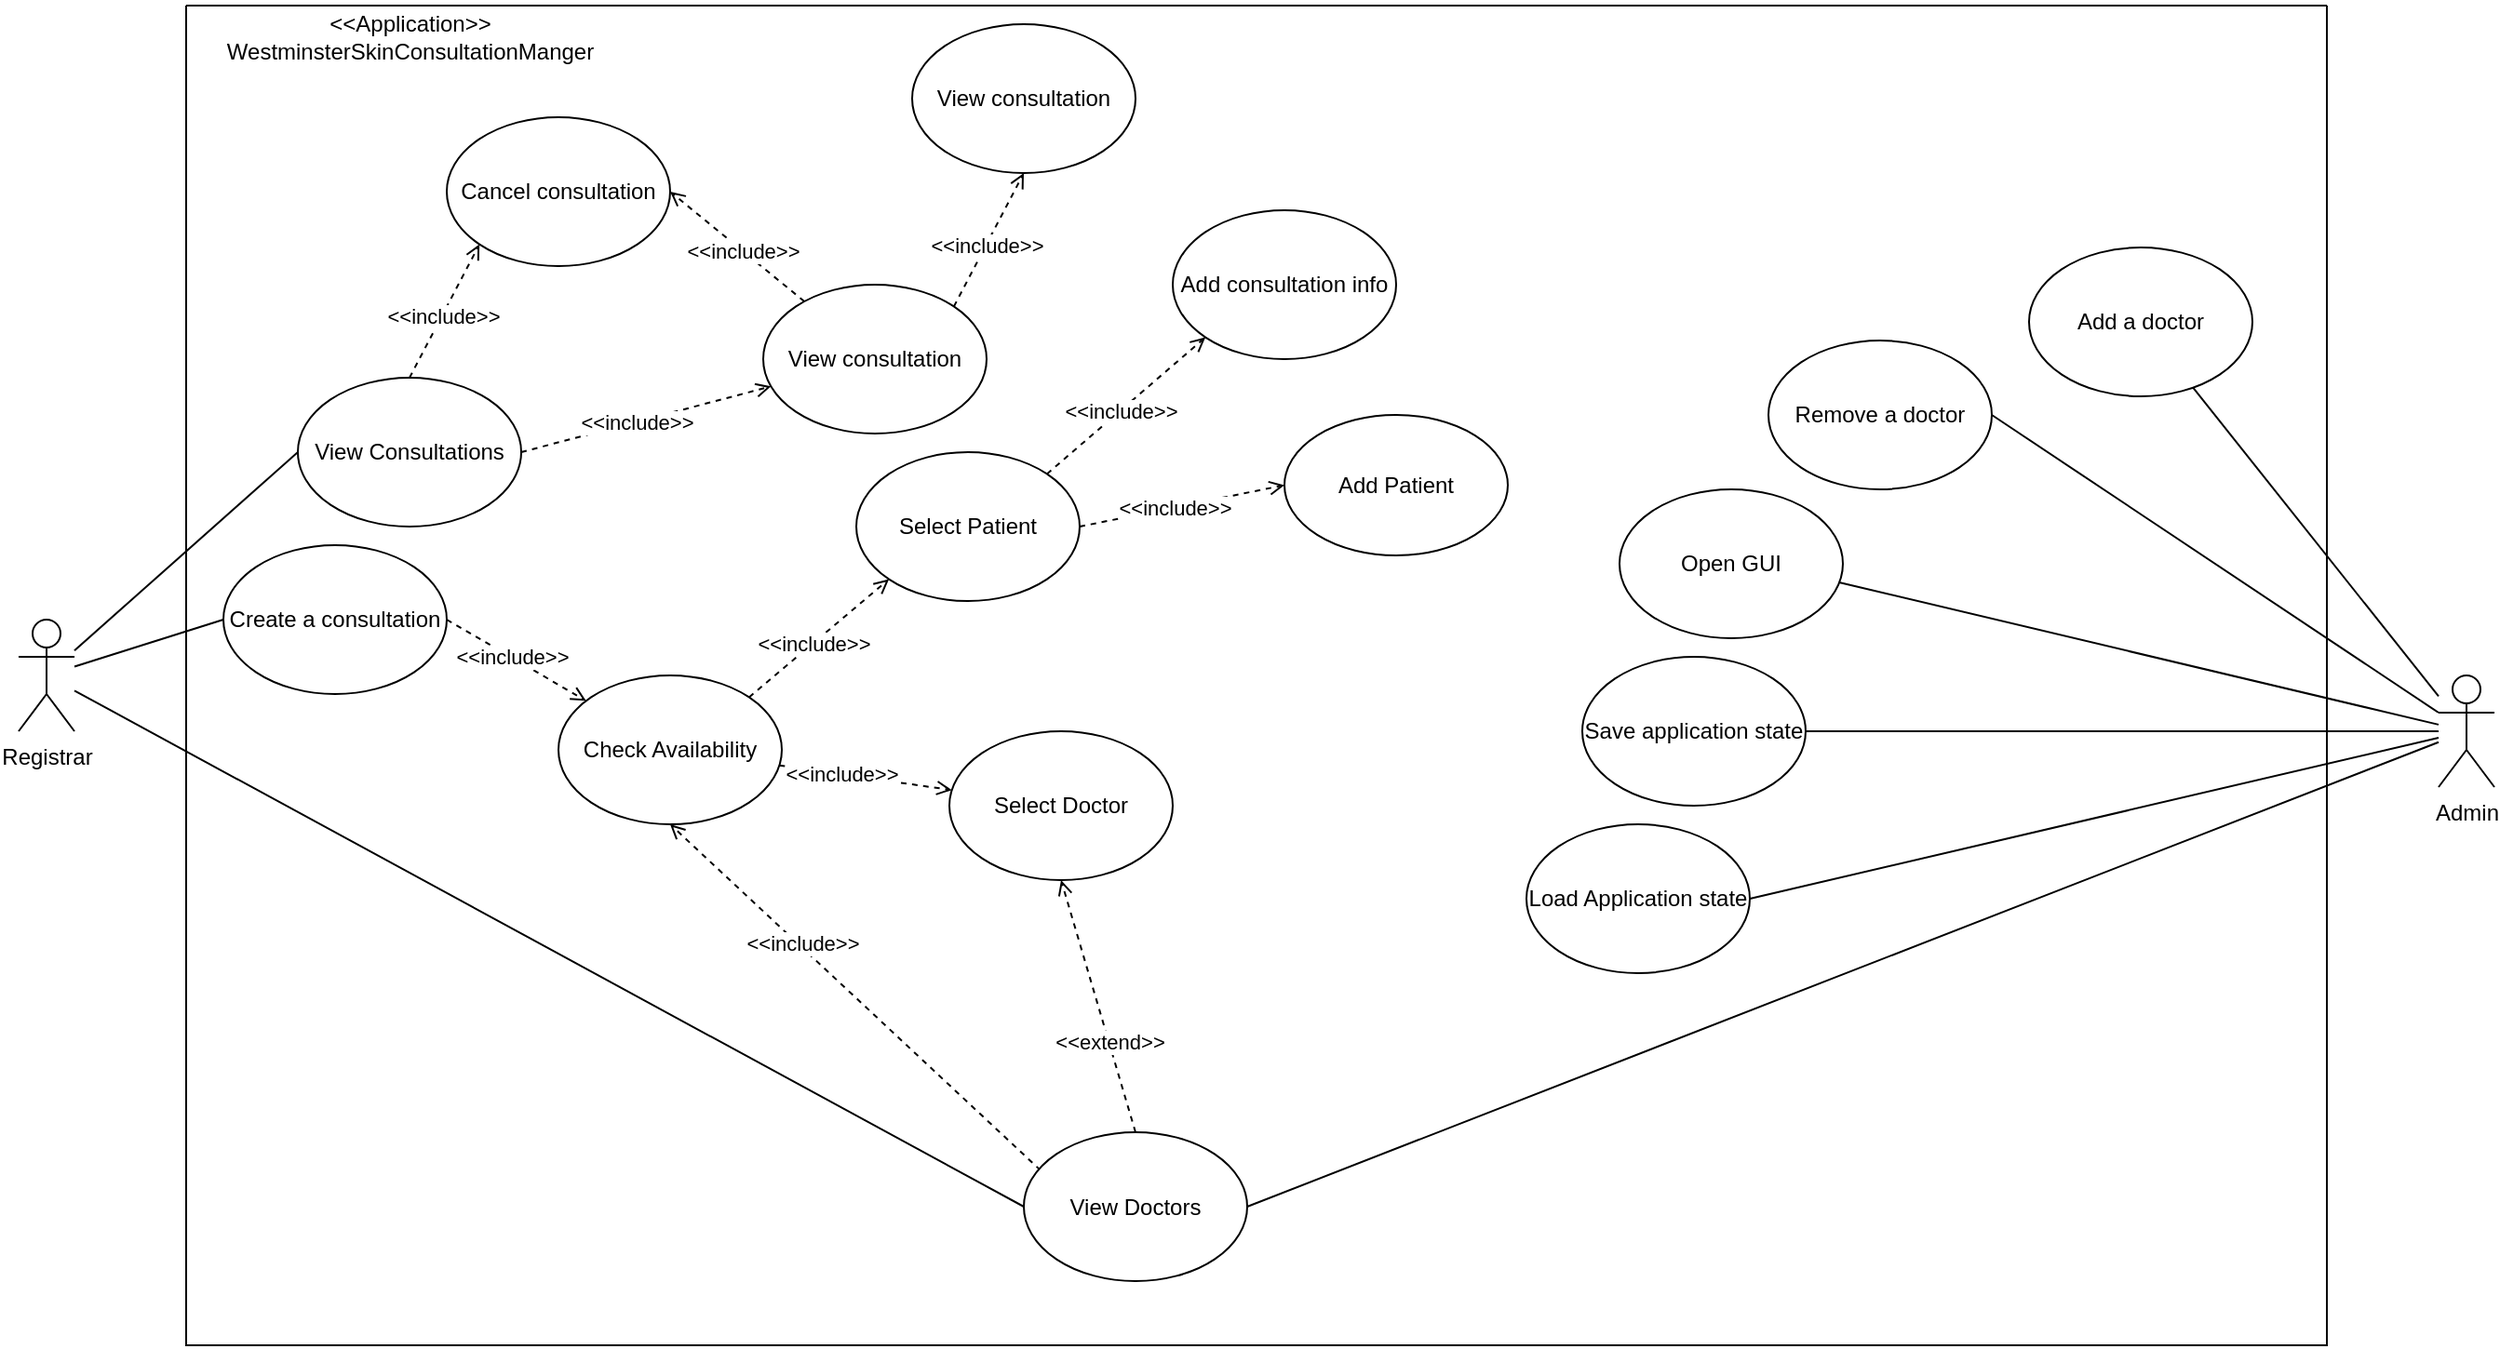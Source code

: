 <mxfile version="20.8.2" type="github" pages="2">
  <diagram id="CpWU53yPjX99TywdsCVV" name="use case diagram">
    <mxGraphModel dx="2261" dy="784" grid="1" gridSize="10" guides="1" tooltips="1" connect="1" arrows="1" fold="1" page="1" pageScale="1" pageWidth="827" pageHeight="1169" math="0" shadow="0">
      <root>
        <mxCell id="0" />
        <mxCell id="1" parent="0" />
        <mxCell id="Kr2x3Adfv-Ss7ILBEwWN-12" style="rounded=0;orthogonalLoop=1;jettySize=auto;html=1;entryX=0;entryY=0.5;entryDx=0;entryDy=0;endArrow=none;endFill=0;" parent="1" source="K-pkWlTWaFJRGE4i0rlm-1" target="K-pkWlTWaFJRGE4i0rlm-3" edge="1">
          <mxGeometry relative="1" as="geometry" />
        </mxCell>
        <mxCell id="Kr2x3Adfv-Ss7ILBEwWN-13" style="edgeStyle=none;rounded=0;orthogonalLoop=1;jettySize=auto;html=1;entryX=0;entryY=0.5;entryDx=0;entryDy=0;endArrow=none;endFill=0;jumpStyle=arc;" parent="1" source="K-pkWlTWaFJRGE4i0rlm-1" target="K-pkWlTWaFJRGE4i0rlm-8" edge="1">
          <mxGeometry relative="1" as="geometry">
            <mxPoint x="-220" y="584.5" as="targetPoint" />
          </mxGeometry>
        </mxCell>
        <mxCell id="Kr2x3Adfv-Ss7ILBEwWN-14" style="edgeStyle=none;rounded=0;orthogonalLoop=1;jettySize=auto;html=1;entryX=0;entryY=0.5;entryDx=0;entryDy=0;endArrow=none;endFill=0;" parent="1" source="K-pkWlTWaFJRGE4i0rlm-1" target="Kr2x3Adfv-Ss7ILBEwWN-5" edge="1">
          <mxGeometry relative="1" as="geometry" />
        </mxCell>
        <mxCell id="K-pkWlTWaFJRGE4i0rlm-1" value="Registrar" style="shape=umlActor;verticalLabelPosition=bottom;verticalAlign=top;html=1;outlineConnect=0;" parent="1" vertex="1">
          <mxGeometry x="-350" y="370" width="30" height="60" as="geometry" />
        </mxCell>
        <mxCell id="Kr2x3Adfv-Ss7ILBEwWN-24" style="edgeStyle=none;rounded=0;orthogonalLoop=1;jettySize=auto;html=1;endArrow=none;endFill=0;" parent="1" source="Kr2x3Adfv-Ss7ILBEwWN-2" target="K-pkWlTWaFJRGE4i0rlm-4" edge="1">
          <mxGeometry relative="1" as="geometry" />
        </mxCell>
        <mxCell id="Kr2x3Adfv-Ss7ILBEwWN-25" style="edgeStyle=none;rounded=0;orthogonalLoop=1;jettySize=auto;html=1;entryX=1;entryY=0.5;entryDx=0;entryDy=0;endArrow=none;endFill=0;" parent="1" source="Kr2x3Adfv-Ss7ILBEwWN-2" target="K-pkWlTWaFJRGE4i0rlm-5" edge="1">
          <mxGeometry relative="1" as="geometry" />
        </mxCell>
        <mxCell id="Kr2x3Adfv-Ss7ILBEwWN-28" style="edgeStyle=none;rounded=0;orthogonalLoop=1;jettySize=auto;html=1;entryX=0.983;entryY=0.625;entryDx=0;entryDy=0;entryPerimeter=0;endArrow=none;endFill=0;" parent="1" source="Kr2x3Adfv-Ss7ILBEwWN-2" target="K-pkWlTWaFJRGE4i0rlm-7" edge="1">
          <mxGeometry relative="1" as="geometry" />
        </mxCell>
        <mxCell id="Kr2x3Adfv-Ss7ILBEwWN-29" style="edgeStyle=none;rounded=0;orthogonalLoop=1;jettySize=auto;html=1;entryX=1;entryY=0.5;entryDx=0;entryDy=0;endArrow=none;endFill=0;" parent="1" source="Kr2x3Adfv-Ss7ILBEwWN-2" target="Kr2x3Adfv-Ss7ILBEwWN-3" edge="1">
          <mxGeometry relative="1" as="geometry" />
        </mxCell>
        <mxCell id="Kr2x3Adfv-Ss7ILBEwWN-30" style="edgeStyle=none;rounded=0;orthogonalLoop=1;jettySize=auto;html=1;entryX=1;entryY=0.5;entryDx=0;entryDy=0;endArrow=none;endFill=0;" parent="1" source="Kr2x3Adfv-Ss7ILBEwWN-2" target="Kr2x3Adfv-Ss7ILBEwWN-4" edge="1">
          <mxGeometry relative="1" as="geometry" />
        </mxCell>
        <mxCell id="Kr2x3Adfv-Ss7ILBEwWN-31" style="edgeStyle=none;rounded=0;orthogonalLoop=1;jettySize=auto;html=1;endArrow=none;endFill=0;entryX=1;entryY=0.5;entryDx=0;entryDy=0;" parent="1" source="Kr2x3Adfv-Ss7ILBEwWN-2" target="K-pkWlTWaFJRGE4i0rlm-8" edge="1">
          <mxGeometry relative="1" as="geometry" />
        </mxCell>
        <mxCell id="Kr2x3Adfv-Ss7ILBEwWN-2" value="Admin" style="shape=umlActor;verticalLabelPosition=bottom;verticalAlign=top;html=1;outlineConnect=0;" parent="1" vertex="1">
          <mxGeometry x="950" y="400" width="30" height="60" as="geometry" />
        </mxCell>
        <mxCell id="Kr2x3Adfv-Ss7ILBEwWN-7" value="" style="swimlane;startSize=0;" parent="1" vertex="1">
          <mxGeometry x="-260" y="40" width="1150" height="720" as="geometry" />
        </mxCell>
        <mxCell id="K-pkWlTWaFJRGE4i0rlm-3" value="Create a consultation" style="ellipse;whiteSpace=wrap;html=1;" parent="Kr2x3Adfv-Ss7ILBEwWN-7" vertex="1">
          <mxGeometry x="20" y="290" width="120" height="80" as="geometry" />
        </mxCell>
        <mxCell id="BzVJo8qRkUO3LU3pm4ZL-1" style="edgeStyle=none;rounded=0;orthogonalLoop=1;jettySize=auto;html=1;exitX=1;exitY=0.5;exitDx=0;exitDy=0;dashed=1;endArrow=open;endFill=0;entryX=0;entryY=0.5;entryDx=0;entryDy=0;" parent="Kr2x3Adfv-Ss7ILBEwWN-7" source="Kr2x3Adfv-Ss7ILBEwWN-9" target="Kr2x3Adfv-Ss7ILBEwWN-10" edge="1">
          <mxGeometry relative="1" as="geometry" />
        </mxCell>
        <mxCell id="y3BCN1nXbe_rH25Vc2ki-25" value="&amp;lt;&amp;lt;include&amp;gt;&amp;gt;" style="edgeLabel;html=1;align=center;verticalAlign=middle;resizable=0;points=[];" vertex="1" connectable="0" parent="BzVJo8qRkUO3LU3pm4ZL-1">
          <mxGeometry x="-0.076" relative="1" as="geometry">
            <mxPoint as="offset" />
          </mxGeometry>
        </mxCell>
        <mxCell id="Kr2x3Adfv-Ss7ILBEwWN-9" value="Select Patient" style="ellipse;whiteSpace=wrap;html=1;" parent="Kr2x3Adfv-Ss7ILBEwWN-7" vertex="1">
          <mxGeometry x="360" y="240" width="120" height="80" as="geometry" />
        </mxCell>
        <mxCell id="Kr2x3Adfv-Ss7ILBEwWN-10" value="Add Patient" style="ellipse;whiteSpace=wrap;html=1;" parent="Kr2x3Adfv-Ss7ILBEwWN-7" vertex="1">
          <mxGeometry x="590" y="220" width="120" height="75.5" as="geometry" />
        </mxCell>
        <mxCell id="pEuBxQOfbLgx0ONcNEHf-5" style="rounded=0;orthogonalLoop=1;jettySize=auto;html=1;dashed=1;endArrow=open;endFill=0;jumpStyle=arc;" parent="Kr2x3Adfv-Ss7ILBEwWN-7" source="Kr2x3Adfv-Ss7ILBEwWN-11" target="pEuBxQOfbLgx0ONcNEHf-4" edge="1">
          <mxGeometry relative="1" as="geometry" />
        </mxCell>
        <mxCell id="y3BCN1nXbe_rH25Vc2ki-26" value="&lt;div&gt;&amp;lt;&amp;lt;include&amp;gt;&amp;gt;&lt;/div&gt;" style="edgeLabel;html=1;align=center;verticalAlign=middle;resizable=0;points=[];" vertex="1" connectable="0" parent="pEuBxQOfbLgx0ONcNEHf-5">
          <mxGeometry x="-0.28" relative="1" as="geometry">
            <mxPoint as="offset" />
          </mxGeometry>
        </mxCell>
        <mxCell id="Kr2x3Adfv-Ss7ILBEwWN-11" value="Check Availability" style="ellipse;whiteSpace=wrap;html=1;" parent="Kr2x3Adfv-Ss7ILBEwWN-7" vertex="1">
          <mxGeometry x="200" y="360" width="120" height="80" as="geometry" />
        </mxCell>
        <mxCell id="Kr2x3Adfv-Ss7ILBEwWN-21" value="Add consultation info" style="ellipse;whiteSpace=wrap;html=1;" parent="Kr2x3Adfv-Ss7ILBEwWN-7" vertex="1">
          <mxGeometry x="530" y="110" width="120" height="80" as="geometry" />
        </mxCell>
        <mxCell id="pEuBxQOfbLgx0ONcNEHf-4" value="Select Doctor" style="ellipse;whiteSpace=wrap;html=1;" parent="Kr2x3Adfv-Ss7ILBEwWN-7" vertex="1">
          <mxGeometry x="410" y="390" width="120" height="80" as="geometry" />
        </mxCell>
        <mxCell id="pEuBxQOfbLgx0ONcNEHf-7" style="edgeStyle=none;rounded=0;orthogonalLoop=1;jettySize=auto;html=1;endArrow=open;endFill=0;dashed=1;entryX=0.5;entryY=1;entryDx=0;entryDy=0;exitX=0.075;exitY=0.256;exitDx=0;exitDy=0;exitPerimeter=0;" parent="Kr2x3Adfv-Ss7ILBEwWN-7" source="K-pkWlTWaFJRGE4i0rlm-8" target="Kr2x3Adfv-Ss7ILBEwWN-11" edge="1">
          <mxGeometry relative="1" as="geometry">
            <mxPoint x="150" y="405" as="sourcePoint" />
            <mxPoint x="230" y="405" as="targetPoint" />
          </mxGeometry>
        </mxCell>
        <mxCell id="y3BCN1nXbe_rH25Vc2ki-27" value="&amp;lt;&amp;lt;include&amp;gt;&amp;gt;" style="edgeLabel;html=1;align=center;verticalAlign=middle;resizable=0;points=[];" vertex="1" connectable="0" parent="pEuBxQOfbLgx0ONcNEHf-7">
          <mxGeometry x="0.3" y="-2" relative="1" as="geometry">
            <mxPoint as="offset" />
          </mxGeometry>
        </mxCell>
        <mxCell id="K-pkWlTWaFJRGE4i0rlm-4" value="Add a doctor" style="ellipse;whiteSpace=wrap;html=1;" parent="Kr2x3Adfv-Ss7ILBEwWN-7" vertex="1">
          <mxGeometry x="990" y="130" width="120" height="80" as="geometry" />
        </mxCell>
        <mxCell id="K-pkWlTWaFJRGE4i0rlm-5" value="Remove a doctor" style="ellipse;whiteSpace=wrap;html=1;" parent="Kr2x3Adfv-Ss7ILBEwWN-7" vertex="1">
          <mxGeometry x="850" y="180" width="120" height="80" as="geometry" />
        </mxCell>
        <mxCell id="K-pkWlTWaFJRGE4i0rlm-7" value="Open GUI" style="ellipse;whiteSpace=wrap;html=1;" parent="Kr2x3Adfv-Ss7ILBEwWN-7" vertex="1">
          <mxGeometry x="770" y="260" width="120" height="80" as="geometry" />
        </mxCell>
        <mxCell id="Kr2x3Adfv-Ss7ILBEwWN-3" value="Save application state" style="ellipse;whiteSpace=wrap;html=1;" parent="Kr2x3Adfv-Ss7ILBEwWN-7" vertex="1">
          <mxGeometry x="750" y="350" width="120" height="80" as="geometry" />
        </mxCell>
        <mxCell id="Kr2x3Adfv-Ss7ILBEwWN-4" value="Load Application state" style="ellipse;whiteSpace=wrap;html=1;" parent="Kr2x3Adfv-Ss7ILBEwWN-7" vertex="1">
          <mxGeometry x="720" y="440" width="120" height="80" as="geometry" />
        </mxCell>
        <mxCell id="K-pkWlTWaFJRGE4i0rlm-8" value="View Doctors" style="ellipse;whiteSpace=wrap;html=1;" parent="Kr2x3Adfv-Ss7ILBEwWN-7" vertex="1">
          <mxGeometry x="450" y="605.5" width="120" height="80" as="geometry" />
        </mxCell>
        <mxCell id="K-pkWlTWaFJRGE4i0rlm-14" value="View consultation" style="ellipse;whiteSpace=wrap;html=1;" parent="Kr2x3Adfv-Ss7ILBEwWN-7" vertex="1">
          <mxGeometry x="310" y="150" width="120" height="80" as="geometry" />
        </mxCell>
        <mxCell id="K-pkWlTWaFJRGE4i0rlm-15" value="Cancel consultation" style="ellipse;whiteSpace=wrap;html=1;" parent="Kr2x3Adfv-Ss7ILBEwWN-7" vertex="1">
          <mxGeometry x="140" y="60" width="120" height="80" as="geometry" />
        </mxCell>
        <mxCell id="Kr2x3Adfv-Ss7ILBEwWN-5" value="View Consultations" style="ellipse;whiteSpace=wrap;html=1;" parent="Kr2x3Adfv-Ss7ILBEwWN-7" vertex="1">
          <mxGeometry x="60" y="200" width="120" height="80" as="geometry" />
        </mxCell>
        <mxCell id="sNTnDNvQ3W6-zGI_8tXw-3" value="&lt;div&gt;&amp;lt;&amp;lt;Application&amp;gt;&amp;gt;&lt;br&gt;&lt;/div&gt;&lt;div&gt;WestminsterSkinConsultationManger&lt;/div&gt;" style="text;html=1;align=center;verticalAlign=middle;resizable=0;points=[];autosize=1;strokeColor=none;fillColor=none;" vertex="1" parent="Kr2x3Adfv-Ss7ILBEwWN-7">
          <mxGeometry x="10" y="-2.75" width="220" height="40" as="geometry" />
        </mxCell>
        <mxCell id="VmlDz7tMUVidBsgOie2G-1" style="edgeStyle=none;rounded=0;orthogonalLoop=1;jettySize=auto;html=1;dashed=1;endArrow=open;endFill=0;entryX=0;entryY=1;entryDx=0;entryDy=0;exitX=1;exitY=0;exitDx=0;exitDy=0;" edge="1" parent="Kr2x3Adfv-Ss7ILBEwWN-7" source="Kr2x3Adfv-Ss7ILBEwWN-9" target="Kr2x3Adfv-Ss7ILBEwWN-21">
          <mxGeometry relative="1" as="geometry">
            <mxPoint x="440" y="280" as="sourcePoint" />
            <mxPoint x="571.57" y="289.47" as="targetPoint" />
          </mxGeometry>
        </mxCell>
        <mxCell id="VmlDz7tMUVidBsgOie2G-2" value="&amp;lt;&amp;lt;include&amp;gt;&amp;gt;" style="edgeLabel;html=1;align=center;verticalAlign=middle;resizable=0;points=[];" vertex="1" connectable="0" parent="VmlDz7tMUVidBsgOie2G-1">
          <mxGeometry x="-0.076" relative="1" as="geometry">
            <mxPoint as="offset" />
          </mxGeometry>
        </mxCell>
        <mxCell id="VmlDz7tMUVidBsgOie2G-3" style="edgeStyle=none;rounded=0;orthogonalLoop=1;jettySize=auto;html=1;exitX=1;exitY=0;exitDx=0;exitDy=0;dashed=1;endArrow=open;endFill=0;entryX=0;entryY=1;entryDx=0;entryDy=0;" edge="1" parent="Kr2x3Adfv-Ss7ILBEwWN-7" source="Kr2x3Adfv-Ss7ILBEwWN-11" target="Kr2x3Adfv-Ss7ILBEwWN-9">
          <mxGeometry relative="1" as="geometry">
            <mxPoint x="452.426" y="348.284" as="sourcePoint" />
            <mxPoint x="574" y="357.75" as="targetPoint" />
          </mxGeometry>
        </mxCell>
        <mxCell id="VmlDz7tMUVidBsgOie2G-4" value="&amp;lt;&amp;lt;include&amp;gt;&amp;gt;" style="edgeLabel;html=1;align=center;verticalAlign=middle;resizable=0;points=[];" vertex="1" connectable="0" parent="VmlDz7tMUVidBsgOie2G-3">
          <mxGeometry x="-0.076" relative="1" as="geometry">
            <mxPoint as="offset" />
          </mxGeometry>
        </mxCell>
        <mxCell id="VmlDz7tMUVidBsgOie2G-5" style="edgeStyle=none;rounded=0;orthogonalLoop=1;jettySize=auto;html=1;exitX=1;exitY=0.5;exitDx=0;exitDy=0;dashed=1;endArrow=open;endFill=0;" edge="1" parent="Kr2x3Adfv-Ss7ILBEwWN-7" source="Kr2x3Adfv-Ss7ILBEwWN-5" target="K-pkWlTWaFJRGE4i0rlm-14">
          <mxGeometry relative="1" as="geometry">
            <mxPoint x="462.426" y="358.284" as="sourcePoint" />
            <mxPoint x="584" y="367.75" as="targetPoint" />
          </mxGeometry>
        </mxCell>
        <mxCell id="VmlDz7tMUVidBsgOie2G-6" value="&amp;lt;&amp;lt;include&amp;gt;&amp;gt;" style="edgeLabel;html=1;align=center;verticalAlign=middle;resizable=0;points=[];" vertex="1" connectable="0" parent="VmlDz7tMUVidBsgOie2G-5">
          <mxGeometry x="-0.076" relative="1" as="geometry">
            <mxPoint as="offset" />
          </mxGeometry>
        </mxCell>
        <mxCell id="VmlDz7tMUVidBsgOie2G-7" style="edgeStyle=none;rounded=0;orthogonalLoop=1;jettySize=auto;html=1;exitX=0.5;exitY=0;exitDx=0;exitDy=0;dashed=1;endArrow=open;endFill=0;entryX=0;entryY=1;entryDx=0;entryDy=0;" edge="1" parent="Kr2x3Adfv-Ss7ILBEwWN-7" source="Kr2x3Adfv-Ss7ILBEwWN-5" target="K-pkWlTWaFJRGE4i0rlm-15">
          <mxGeometry relative="1" as="geometry">
            <mxPoint x="472.426" y="368.284" as="sourcePoint" />
            <mxPoint x="594" y="377.75" as="targetPoint" />
          </mxGeometry>
        </mxCell>
        <mxCell id="VmlDz7tMUVidBsgOie2G-8" value="&amp;lt;&amp;lt;include&amp;gt;&amp;gt;" style="edgeLabel;html=1;align=center;verticalAlign=middle;resizable=0;points=[];" vertex="1" connectable="0" parent="VmlDz7tMUVidBsgOie2G-7">
          <mxGeometry x="-0.076" relative="1" as="geometry">
            <mxPoint as="offset" />
          </mxGeometry>
        </mxCell>
        <mxCell id="VmlDz7tMUVidBsgOie2G-9" style="edgeStyle=none;rounded=0;orthogonalLoop=1;jettySize=auto;html=1;exitX=1;exitY=0.5;exitDx=0;exitDy=0;dashed=1;endArrow=open;endFill=0;" edge="1" parent="Kr2x3Adfv-Ss7ILBEwWN-7" source="K-pkWlTWaFJRGE4i0rlm-3" target="Kr2x3Adfv-Ss7ILBEwWN-11">
          <mxGeometry relative="1" as="geometry">
            <mxPoint x="190" y="250" as="sourcePoint" />
            <mxPoint x="337.574" y="228.284" as="targetPoint" />
          </mxGeometry>
        </mxCell>
        <mxCell id="VmlDz7tMUVidBsgOie2G-10" value="&amp;lt;&amp;lt;include&amp;gt;&amp;gt;" style="edgeLabel;html=1;align=center;verticalAlign=middle;resizable=0;points=[];" vertex="1" connectable="0" parent="VmlDz7tMUVidBsgOie2G-9">
          <mxGeometry x="-0.076" relative="1" as="geometry">
            <mxPoint as="offset" />
          </mxGeometry>
        </mxCell>
        <mxCell id="VmlDz7tMUVidBsgOie2G-11" style="rounded=0;orthogonalLoop=1;jettySize=auto;html=1;dashed=1;endArrow=open;endFill=0;jumpStyle=arc;exitX=0.5;exitY=0;exitDx=0;exitDy=0;entryX=0.5;entryY=1;entryDx=0;entryDy=0;" edge="1" parent="Kr2x3Adfv-Ss7ILBEwWN-7" source="K-pkWlTWaFJRGE4i0rlm-8" target="pEuBxQOfbLgx0ONcNEHf-4">
          <mxGeometry relative="1" as="geometry">
            <mxPoint x="477.406" y="539.999" as="sourcePoint" />
            <mxPoint x="570.002" y="553.449" as="targetPoint" />
          </mxGeometry>
        </mxCell>
        <mxCell id="VmlDz7tMUVidBsgOie2G-12" value="&lt;div&gt;&amp;lt;&amp;lt;extend&amp;gt;&amp;gt;&lt;/div&gt;" style="edgeLabel;html=1;align=center;verticalAlign=middle;resizable=0;points=[];" vertex="1" connectable="0" parent="VmlDz7tMUVidBsgOie2G-11">
          <mxGeometry x="-0.28" relative="1" as="geometry">
            <mxPoint as="offset" />
          </mxGeometry>
        </mxCell>
        <mxCell id="2Zs7Q9GJ9FR2cSjM4Nkm-1" value="View consultation" style="ellipse;whiteSpace=wrap;html=1;" vertex="1" parent="Kr2x3Adfv-Ss7ILBEwWN-7">
          <mxGeometry x="390" y="10" width="120" height="80" as="geometry" />
        </mxCell>
        <mxCell id="2Zs7Q9GJ9FR2cSjM4Nkm-2" style="edgeStyle=none;rounded=0;orthogonalLoop=1;jettySize=auto;html=1;exitX=1;exitY=0;exitDx=0;exitDy=0;dashed=1;endArrow=open;endFill=0;entryX=0.5;entryY=1;entryDx=0;entryDy=0;" edge="1" parent="Kr2x3Adfv-Ss7ILBEwWN-7" source="K-pkWlTWaFJRGE4i0rlm-14" target="2Zs7Q9GJ9FR2cSjM4Nkm-1">
          <mxGeometry relative="1" as="geometry">
            <mxPoint x="190" y="250" as="sourcePoint" />
            <mxPoint x="337.574" y="228.284" as="targetPoint" />
          </mxGeometry>
        </mxCell>
        <mxCell id="2Zs7Q9GJ9FR2cSjM4Nkm-3" value="&amp;lt;&amp;lt;include&amp;gt;&amp;gt;" style="edgeLabel;html=1;align=center;verticalAlign=middle;resizable=0;points=[];" vertex="1" connectable="0" parent="2Zs7Q9GJ9FR2cSjM4Nkm-2">
          <mxGeometry x="-0.076" relative="1" as="geometry">
            <mxPoint as="offset" />
          </mxGeometry>
        </mxCell>
        <mxCell id="2Zs7Q9GJ9FR2cSjM4Nkm-5" style="edgeStyle=none;rounded=0;orthogonalLoop=1;jettySize=auto;html=1;dashed=1;endArrow=open;endFill=0;entryX=1;entryY=0.5;entryDx=0;entryDy=0;" edge="1" parent="Kr2x3Adfv-Ss7ILBEwWN-7" source="K-pkWlTWaFJRGE4i0rlm-14" target="K-pkWlTWaFJRGE4i0rlm-15">
          <mxGeometry relative="1" as="geometry">
            <mxPoint x="380" y="160" as="sourcePoint" />
            <mxPoint x="411.026" y="97.947" as="targetPoint" />
          </mxGeometry>
        </mxCell>
        <mxCell id="2Zs7Q9GJ9FR2cSjM4Nkm-6" value="&amp;lt;&amp;lt;include&amp;gt;&amp;gt;" style="edgeLabel;html=1;align=center;verticalAlign=middle;resizable=0;points=[];" vertex="1" connectable="0" parent="2Zs7Q9GJ9FR2cSjM4Nkm-5">
          <mxGeometry x="-0.076" relative="1" as="geometry">
            <mxPoint as="offset" />
          </mxGeometry>
        </mxCell>
      </root>
    </mxGraphModel>
  </diagram>
  <diagram name="class diagram -v2" id="uQR8v2hmMcj43wV8H507">
    <mxGraphModel dx="1509" dy="825" grid="1" gridSize="10" guides="1" tooltips="1" connect="1" arrows="1" fold="1" page="1" pageScale="1" pageWidth="827" pageHeight="1169" math="0" shadow="0">
      <root>
        <mxCell id="FH3-HNGUuqk2ekZMtS2C-0" />
        <mxCell id="FH3-HNGUuqk2ekZMtS2C-1" parent="FH3-HNGUuqk2ekZMtS2C-0" />
        <mxCell id="FH3-HNGUuqk2ekZMtS2C-2" value="Person" style="swimlane;fontStyle=1;align=center;verticalAlign=top;childLayout=stackLayout;horizontal=1;startSize=26;horizontalStack=0;resizeParent=1;resizeParentMax=0;resizeLast=0;collapsible=1;marginBottom=0;" parent="FH3-HNGUuqk2ekZMtS2C-1" vertex="1">
          <mxGeometry x="140" y="340" width="170" height="372" as="geometry" />
        </mxCell>
        <mxCell id="FH3-HNGUuqk2ekZMtS2C-3" value="- name: String" style="text;strokeColor=none;fillColor=none;align=left;verticalAlign=top;spacingLeft=4;spacingRight=4;overflow=hidden;rotatable=0;points=[[0,0.5],[1,0.5]];portConstraint=eastwest;" parent="FH3-HNGUuqk2ekZMtS2C-2" vertex="1">
          <mxGeometry y="26" width="170" height="26" as="geometry" />
        </mxCell>
        <mxCell id="FH3-HNGUuqk2ekZMtS2C-4" value="- surname: String" style="text;strokeColor=none;fillColor=none;align=left;verticalAlign=top;spacingLeft=4;spacingRight=4;overflow=hidden;rotatable=0;points=[[0,0.5],[1,0.5]];portConstraint=eastwest;" parent="FH3-HNGUuqk2ekZMtS2C-2" vertex="1">
          <mxGeometry y="52" width="170" height="26" as="geometry" />
        </mxCell>
        <mxCell id="FH3-HNGUuqk2ekZMtS2C-5" value="- dob: LocalDate" style="text;strokeColor=none;fillColor=none;align=left;verticalAlign=top;spacingLeft=4;spacingRight=4;overflow=hidden;rotatable=0;points=[[0,0.5],[1,0.5]];portConstraint=eastwest;" parent="FH3-HNGUuqk2ekZMtS2C-2" vertex="1">
          <mxGeometry y="78" width="170" height="26" as="geometry" />
        </mxCell>
        <mxCell id="FH3-HNGUuqk2ekZMtS2C-6" value="- contactNo: String" style="text;strokeColor=none;fillColor=none;align=left;verticalAlign=top;spacingLeft=4;spacingRight=4;overflow=hidden;rotatable=0;points=[[0,0.5],[1,0.5]];portConstraint=eastwest;" parent="FH3-HNGUuqk2ekZMtS2C-2" vertex="1">
          <mxGeometry y="104" width="170" height="26" as="geometry" />
        </mxCell>
        <mxCell id="FH3-HNGUuqk2ekZMtS2C-7" value="" style="line;strokeWidth=1;fillColor=none;align=left;verticalAlign=middle;spacingTop=-1;spacingLeft=3;spacingRight=3;rotatable=0;labelPosition=right;points=[];portConstraint=eastwest;strokeColor=inherit;" parent="FH3-HNGUuqk2ekZMtS2C-2" vertex="1">
          <mxGeometry y="130" width="170" height="8" as="geometry" />
        </mxCell>
        <mxCell id="FH3-HNGUuqk2ekZMtS2C-8" value="+ getFullName(): String" style="text;strokeColor=none;fillColor=none;align=left;verticalAlign=top;spacingLeft=4;spacingRight=4;overflow=hidden;rotatable=0;points=[[0,0.5],[1,0.5]];portConstraint=eastwest;" parent="FH3-HNGUuqk2ekZMtS2C-2" vertex="1">
          <mxGeometry y="138" width="170" height="26" as="geometry" />
        </mxCell>
        <mxCell id="FH3-HNGUuqk2ekZMtS2C-9" value="+ getName(): String" style="text;strokeColor=none;fillColor=none;align=left;verticalAlign=top;spacingLeft=4;spacingRight=4;overflow=hidden;rotatable=0;points=[[0,0.5],[1,0.5]];portConstraint=eastwest;" parent="FH3-HNGUuqk2ekZMtS2C-2" vertex="1">
          <mxGeometry y="164" width="170" height="26" as="geometry" />
        </mxCell>
        <mxCell id="FH3-HNGUuqk2ekZMtS2C-10" value="+ setName(String): void" style="text;strokeColor=none;fillColor=none;align=left;verticalAlign=top;spacingLeft=4;spacingRight=4;overflow=hidden;rotatable=0;points=[[0,0.5],[1,0.5]];portConstraint=eastwest;" parent="FH3-HNGUuqk2ekZMtS2C-2" vertex="1">
          <mxGeometry y="190" width="170" height="26" as="geometry" />
        </mxCell>
        <mxCell id="FH3-HNGUuqk2ekZMtS2C-11" value="+ getSurname(): String" style="text;strokeColor=none;fillColor=none;align=left;verticalAlign=top;spacingLeft=4;spacingRight=4;overflow=hidden;rotatable=0;points=[[0,0.5],[1,0.5]];portConstraint=eastwest;" parent="FH3-HNGUuqk2ekZMtS2C-2" vertex="1">
          <mxGeometry y="216" width="170" height="26" as="geometry" />
        </mxCell>
        <mxCell id="FH3-HNGUuqk2ekZMtS2C-12" value="+ setSurname(String): void" style="text;strokeColor=none;fillColor=none;align=left;verticalAlign=top;spacingLeft=4;spacingRight=4;overflow=hidden;rotatable=0;points=[[0,0.5],[1,0.5]];portConstraint=eastwest;" parent="FH3-HNGUuqk2ekZMtS2C-2" vertex="1">
          <mxGeometry y="242" width="170" height="26" as="geometry" />
        </mxCell>
        <mxCell id="FH3-HNGUuqk2ekZMtS2C-13" value="+ getDob(): String" style="text;strokeColor=none;fillColor=none;align=left;verticalAlign=top;spacingLeft=4;spacingRight=4;overflow=hidden;rotatable=0;points=[[0,0.5],[1,0.5]];portConstraint=eastwest;" parent="FH3-HNGUuqk2ekZMtS2C-2" vertex="1">
          <mxGeometry y="268" width="170" height="26" as="geometry" />
        </mxCell>
        <mxCell id="FH3-HNGUuqk2ekZMtS2C-14" value="+ setDob(String): void" style="text;strokeColor=none;fillColor=none;align=left;verticalAlign=top;spacingLeft=4;spacingRight=4;overflow=hidden;rotatable=0;points=[[0,0.5],[1,0.5]];portConstraint=eastwest;" parent="FH3-HNGUuqk2ekZMtS2C-2" vertex="1">
          <mxGeometry y="294" width="170" height="26" as="geometry" />
        </mxCell>
        <mxCell id="FH3-HNGUuqk2ekZMtS2C-15" value="+ getContactNo(): String" style="text;strokeColor=none;fillColor=none;align=left;verticalAlign=top;spacingLeft=4;spacingRight=4;overflow=hidden;rotatable=0;points=[[0,0.5],[1,0.5]];portConstraint=eastwest;" parent="FH3-HNGUuqk2ekZMtS2C-2" vertex="1">
          <mxGeometry y="320" width="170" height="26" as="geometry" />
        </mxCell>
        <mxCell id="FH3-HNGUuqk2ekZMtS2C-16" value="+ setContactNo(String): void" style="text;strokeColor=none;fillColor=none;align=left;verticalAlign=top;spacingLeft=4;spacingRight=4;overflow=hidden;rotatable=0;points=[[0,0.5],[1,0.5]];portConstraint=eastwest;" parent="FH3-HNGUuqk2ekZMtS2C-2" vertex="1">
          <mxGeometry y="346" width="170" height="26" as="geometry" />
        </mxCell>
        <mxCell id="FH3-HNGUuqk2ekZMtS2C-17" value="Doctor" style="swimlane;fontStyle=1;align=center;verticalAlign=top;childLayout=stackLayout;horizontal=1;startSize=26;horizontalStack=0;resizeParent=1;resizeParentMax=0;resizeLast=0;collapsible=1;marginBottom=0;" parent="FH3-HNGUuqk2ekZMtS2C-1" vertex="1">
          <mxGeometry x="540" y="240" width="330" height="476" as="geometry" />
        </mxCell>
        <mxCell id="FH3-HNGUuqk2ekZMtS2C-18" value="+ tableColumns: String[]" style="text;strokeColor=none;fillColor=none;align=left;verticalAlign=top;spacingLeft=4;spacingRight=4;overflow=hidden;rotatable=0;points=[[0,0.5],[1,0.5]];portConstraint=eastwest;fontStyle=4" parent="FH3-HNGUuqk2ekZMtS2C-17" vertex="1">
          <mxGeometry y="26" width="330" height="26" as="geometry" />
        </mxCell>
        <mxCell id="FH3-HNGUuqk2ekZMtS2C-19" value="+ tableFieldNames: String[]" style="text;strokeColor=none;fillColor=none;align=left;verticalAlign=top;spacingLeft=4;spacingRight=4;overflow=hidden;rotatable=0;points=[[0,0.5],[1,0.5]];portConstraint=eastwest;fontStyle=4" parent="FH3-HNGUuqk2ekZMtS2C-17" vertex="1">
          <mxGeometry y="52" width="330" height="26" as="geometry" />
        </mxCell>
        <mxCell id="FH3-HNGUuqk2ekZMtS2C-20" value="- medicalLicenseNo: String" style="text;strokeColor=none;fillColor=none;align=left;verticalAlign=top;spacingLeft=4;spacingRight=4;overflow=hidden;rotatable=0;points=[[0,0.5],[1,0.5]];portConstraint=eastwest;" parent="FH3-HNGUuqk2ekZMtS2C-17" vertex="1">
          <mxGeometry y="78" width="330" height="26" as="geometry" />
        </mxCell>
        <mxCell id="FH3-HNGUuqk2ekZMtS2C-21" value="- specialisation: String" style="text;strokeColor=none;fillColor=none;align=left;verticalAlign=top;spacingLeft=4;spacingRight=4;overflow=hidden;rotatable=0;points=[[0,0.5],[1,0.5]];portConstraint=eastwest;" parent="FH3-HNGUuqk2ekZMtS2C-17" vertex="1">
          <mxGeometry y="104" width="330" height="26" as="geometry" />
        </mxCell>
        <mxCell id="FH3-HNGUuqk2ekZMtS2C-22" value="- consultations: TreeSet&lt;Consultation&gt;" style="text;strokeColor=none;fillColor=none;align=left;verticalAlign=top;spacingLeft=4;spacingRight=4;overflow=hidden;rotatable=0;points=[[0,0.5],[1,0.5]];portConstraint=eastwest;" parent="FH3-HNGUuqk2ekZMtS2C-17" vertex="1">
          <mxGeometry y="130" width="330" height="26" as="geometry" />
        </mxCell>
        <mxCell id="FH3-HNGUuqk2ekZMtS2C-23" value="- consultationStart: LocalTime" style="text;strokeColor=none;fillColor=none;align=left;verticalAlign=top;spacingLeft=4;spacingRight=4;overflow=hidden;rotatable=0;points=[[0,0.5],[1,0.5]];portConstraint=eastwest;" parent="FH3-HNGUuqk2ekZMtS2C-17" vertex="1">
          <mxGeometry y="156" width="330" height="26" as="geometry" />
        </mxCell>
        <mxCell id="FH3-HNGUuqk2ekZMtS2C-24" value="- consultationEnd: LocalTime" style="text;strokeColor=none;fillColor=none;align=left;verticalAlign=top;spacingLeft=4;spacingRight=4;overflow=hidden;rotatable=0;points=[[0,0.5],[1,0.5]];portConstraint=eastwest;" parent="FH3-HNGUuqk2ekZMtS2C-17" vertex="1">
          <mxGeometry y="182" width="330" height="26" as="geometry" />
        </mxCell>
        <mxCell id="FH3-HNGUuqk2ekZMtS2C-25" value="" style="line;strokeWidth=1;fillColor=none;align=left;verticalAlign=middle;spacingTop=-1;spacingLeft=3;spacingRight=3;rotatable=0;labelPosition=right;points=[];portConstraint=eastwest;strokeColor=inherit;" parent="FH3-HNGUuqk2ekZMtS2C-17" vertex="1">
          <mxGeometry y="208" width="330" height="8" as="geometry" />
        </mxCell>
        <mxCell id="FH3-HNGUuqk2ekZMtS2C-26" value="+ addConsultation(): void" style="text;strokeColor=none;fillColor=none;align=left;verticalAlign=top;spacingLeft=4;spacingRight=4;overflow=hidden;rotatable=0;points=[[0,0.5],[1,0.5]];portConstraint=eastwest;" parent="FH3-HNGUuqk2ekZMtS2C-17" vertex="1">
          <mxGeometry y="216" width="330" height="26" as="geometry" />
        </mxCell>
        <mxCell id="FH3-HNGUuqk2ekZMtS2C-27" value="+ findConsultationsByDate(LocalDate): List&lt;Consultation&gt;" style="text;strokeColor=none;fillColor=none;align=left;verticalAlign=top;spacingLeft=4;spacingRight=4;overflow=hidden;rotatable=0;points=[[0,0.5],[1,0.5]];portConstraint=eastwest;" parent="FH3-HNGUuqk2ekZMtS2C-17" vertex="1">
          <mxGeometry y="242" width="330" height="26" as="geometry" />
        </mxCell>
        <mxCell id="FH3-HNGUuqk2ekZMtS2C-28" value="+ updateConsultation(): void" style="text;strokeColor=none;fillColor=none;align=left;verticalAlign=top;spacingLeft=4;spacingRight=4;overflow=hidden;rotatable=0;points=[[0,0.5],[1,0.5]];portConstraint=eastwest;" parent="FH3-HNGUuqk2ekZMtS2C-17" vertex="1">
          <mxGeometry y="268" width="330" height="26" as="geometry" />
        </mxCell>
        <mxCell id="FH3-HNGUuqk2ekZMtS2C-29" value="+ getAvailability(LocalDateTime): boolean" style="text;strokeColor=none;fillColor=none;align=left;verticalAlign=top;spacingLeft=4;spacingRight=4;overflow=hidden;rotatable=0;points=[[0,0.5],[1,0.5]];portConstraint=eastwest;" parent="FH3-HNGUuqk2ekZMtS2C-17" vertex="1">
          <mxGeometry y="294" width="330" height="26" as="geometry" />
        </mxCell>
        <mxCell id="FH3-HNGUuqk2ekZMtS2C-30" value="+ getMedicaLicenceNo(): String" style="text;strokeColor=none;fillColor=none;align=left;verticalAlign=top;spacingLeft=4;spacingRight=4;overflow=hidden;rotatable=0;points=[[0,0.5],[1,0.5]];portConstraint=eastwest;" parent="FH3-HNGUuqk2ekZMtS2C-17" vertex="1">
          <mxGeometry y="320" width="330" height="26" as="geometry" />
        </mxCell>
        <mxCell id="FH3-HNGUuqk2ekZMtS2C-31" value="+ setMedicalLicenceNo(String): void" style="text;strokeColor=none;fillColor=none;align=left;verticalAlign=top;spacingLeft=4;spacingRight=4;overflow=hidden;rotatable=0;points=[[0,0.5],[1,0.5]];portConstraint=eastwest;" parent="FH3-HNGUuqk2ekZMtS2C-17" vertex="1">
          <mxGeometry y="346" width="330" height="26" as="geometry" />
        </mxCell>
        <mxCell id="FH3-HNGUuqk2ekZMtS2C-32" value="+ getSpecilisation(): String" style="text;strokeColor=none;fillColor=none;align=left;verticalAlign=top;spacingLeft=4;spacingRight=4;overflow=hidden;rotatable=0;points=[[0,0.5],[1,0.5]];portConstraint=eastwest;" parent="FH3-HNGUuqk2ekZMtS2C-17" vertex="1">
          <mxGeometry y="372" width="330" height="26" as="geometry" />
        </mxCell>
        <mxCell id="FH3-HNGUuqk2ekZMtS2C-33" value="+ setSpecilisation(String): void" style="text;strokeColor=none;fillColor=none;align=left;verticalAlign=top;spacingLeft=4;spacingRight=4;overflow=hidden;rotatable=0;points=[[0,0.5],[1,0.5]];portConstraint=eastwest;" parent="FH3-HNGUuqk2ekZMtS2C-17" vertex="1">
          <mxGeometry y="398" width="330" height="26" as="geometry" />
        </mxCell>
        <mxCell id="FH3-HNGUuqk2ekZMtS2C-34" value="+ getConsultations(): TreeSet&lt;Consultation&gt;" style="text;strokeColor=none;fillColor=none;align=left;verticalAlign=top;spacingLeft=4;spacingRight=4;overflow=hidden;rotatable=0;points=[[0,0.5],[1,0.5]];portConstraint=eastwest;" parent="FH3-HNGUuqk2ekZMtS2C-17" vertex="1">
          <mxGeometry y="424" width="330" height="26" as="geometry" />
        </mxCell>
        <mxCell id="FH3-HNGUuqk2ekZMtS2C-35" value="+ getSpecilisation(): String" style="text;strokeColor=none;fillColor=none;align=left;verticalAlign=top;spacingLeft=4;spacingRight=4;overflow=hidden;rotatable=0;points=[[0,0.5],[1,0.5]];portConstraint=eastwest;" parent="FH3-HNGUuqk2ekZMtS2C-17" vertex="1">
          <mxGeometry y="450" width="330" height="26" as="geometry" />
        </mxCell>
        <mxCell id="FH3-HNGUuqk2ekZMtS2C-36" value="Consultation" style="swimlane;fontStyle=1;align=center;verticalAlign=top;childLayout=stackLayout;horizontal=1;startSize=26;horizontalStack=0;resizeParent=1;resizeParentMax=0;resizeLast=0;collapsible=1;marginBottom=0;" parent="FH3-HNGUuqk2ekZMtS2C-1" vertex="1">
          <mxGeometry x="1230" y="970" width="290" height="866" as="geometry">
            <mxRectangle x="440" y="538" width="110" height="30" as="alternateBounds" />
          </mxGeometry>
        </mxCell>
        <mxCell id="FH3-HNGUuqk2ekZMtS2C-37" value="+ tableColumns: String[]" style="text;strokeColor=none;fillColor=none;align=left;verticalAlign=top;spacingLeft=4;spacingRight=4;overflow=hidden;rotatable=0;points=[[0,0.5],[1,0.5]];portConstraint=eastwest;fontStyle=4" parent="FH3-HNGUuqk2ekZMtS2C-36" vertex="1">
          <mxGeometry y="26" width="290" height="26" as="geometry" />
        </mxCell>
        <mxCell id="FH3-HNGUuqk2ekZMtS2C-38" value="+ tableFieldNames: String[]" style="text;strokeColor=none;fillColor=none;align=left;verticalAlign=top;spacingLeft=4;spacingRight=4;overflow=hidden;rotatable=0;points=[[0,0.5],[1,0.5]];portConstraint=eastwest;fontStyle=4" parent="FH3-HNGUuqk2ekZMtS2C-36" vertex="1">
          <mxGeometry y="52" width="290" height="26" as="geometry" />
        </mxCell>
        <mxCell id="FH3-HNGUuqk2ekZMtS2C-39" value="- consultationUID: String" style="text;strokeColor=none;fillColor=none;align=left;verticalAlign=top;spacingLeft=4;spacingRight=4;overflow=hidden;rotatable=0;points=[[0,0.5],[1,0.5]];portConstraint=eastwest;" parent="FH3-HNGUuqk2ekZMtS2C-36" vertex="1">
          <mxGeometry y="78" width="290" height="26" as="geometry" />
        </mxCell>
        <mxCell id="FH3-HNGUuqk2ekZMtS2C-40" value="- consultationDateTime: LocalDateTime" style="text;strokeColor=none;fillColor=none;align=left;verticalAlign=top;spacingLeft=4;spacingRight=4;overflow=hidden;rotatable=0;points=[[0,0.5],[1,0.5]];portConstraint=eastwest;" parent="FH3-HNGUuqk2ekZMtS2C-36" vertex="1">
          <mxGeometry y="104" width="290" height="26" as="geometry" />
        </mxCell>
        <mxCell id="FH3-HNGUuqk2ekZMtS2C-41" value="- cost: float" style="text;strokeColor=none;fillColor=none;align=left;verticalAlign=top;spacingLeft=4;spacingRight=4;overflow=hidden;rotatable=0;points=[[0,0.5],[1,0.5]];portConstraint=eastwest;" parent="FH3-HNGUuqk2ekZMtS2C-36" vertex="1">
          <mxGeometry y="130" width="290" height="26" as="geometry" />
        </mxCell>
        <mxCell id="FH3-HNGUuqk2ekZMtS2C-42" value="- textsNotes: File" style="text;strokeColor=none;fillColor=none;align=left;verticalAlign=top;spacingLeft=4;spacingRight=4;overflow=hidden;rotatable=0;points=[[0,0.5],[1,0.5]];portConstraint=eastwest;" parent="FH3-HNGUuqk2ekZMtS2C-36" vertex="1">
          <mxGeometry y="156" width="290" height="26" as="geometry" />
        </mxCell>
        <mxCell id="FH3-HNGUuqk2ekZMtS2C-43" value="- noteImages: ArrayList&lt;File&gt;" style="text;strokeColor=none;fillColor=none;align=left;verticalAlign=top;spacingLeft=4;spacingRight=4;overflow=hidden;rotatable=0;points=[[0,0.5],[1,0.5]];portConstraint=eastwest;" parent="FH3-HNGUuqk2ekZMtS2C-36" vertex="1">
          <mxGeometry y="182" width="290" height="26" as="geometry" />
        </mxCell>
        <mxCell id="FH3-HNGUuqk2ekZMtS2C-44" value="- patient: Patient" style="text;strokeColor=none;fillColor=none;align=left;verticalAlign=top;spacingLeft=4;spacingRight=4;overflow=hidden;rotatable=0;points=[[0,0.5],[1,0.5]];portConstraint=eastwest;" parent="FH3-HNGUuqk2ekZMtS2C-36" vertex="1">
          <mxGeometry y="208" width="290" height="26" as="geometry" />
        </mxCell>
        <mxCell id="FH3-HNGUuqk2ekZMtS2C-45" value="- doctor: Doctor" style="text;strokeColor=none;fillColor=none;align=left;verticalAlign=top;spacingLeft=4;spacingRight=4;overflow=hidden;rotatable=0;points=[[0,0.5],[1,0.5]];portConstraint=eastwest;" parent="FH3-HNGUuqk2ekZMtS2C-36" vertex="1">
          <mxGeometry y="234" width="290" height="26" as="geometry" />
        </mxCell>
        <mxCell id="FH3-HNGUuqk2ekZMtS2C-46" value="- encryptKey: SecreteKey" style="text;strokeColor=none;fillColor=none;align=left;verticalAlign=top;spacingLeft=4;spacingRight=4;overflow=hidden;rotatable=0;points=[[0,0.5],[1,0.5]];portConstraint=eastwest;" parent="FH3-HNGUuqk2ekZMtS2C-36" vertex="1">
          <mxGeometry y="260" width="290" height="26" as="geometry" />
        </mxCell>
        <mxCell id="spD5Wa3RcTuaQgoaLN9V-0" value="- consultationDuration: int" style="text;strokeColor=none;fillColor=none;align=left;verticalAlign=top;spacingLeft=4;spacingRight=4;overflow=hidden;rotatable=0;points=[[0,0.5],[1,0.5]];portConstraint=eastwest;" vertex="1" parent="FH3-HNGUuqk2ekZMtS2C-36">
          <mxGeometry y="286" width="290" height="26" as="geometry" />
        </mxCell>
        <mxCell id="FH3-HNGUuqk2ekZMtS2C-47" value="" style="line;strokeWidth=1;fillColor=none;align=left;verticalAlign=middle;spacingTop=-1;spacingLeft=3;spacingRight=3;rotatable=0;labelPosition=right;points=[];portConstraint=eastwest;strokeColor=inherit;" parent="FH3-HNGUuqk2ekZMtS2C-36" vertex="1">
          <mxGeometry y="312" width="290" height="8" as="geometry" />
        </mxCell>
        <mxCell id="FH3-HNGUuqk2ekZMtS2C-48" value="+ validateConsultation(): boolean" style="text;strokeColor=none;fillColor=none;align=left;verticalAlign=top;spacingLeft=4;spacingRight=4;overflow=hidden;rotatable=0;points=[[0,0.5],[1,0.5]];portConstraint=eastwest;" parent="FH3-HNGUuqk2ekZMtS2C-36" vertex="1">
          <mxGeometry y="320" width="290" height="26" as="geometry" />
        </mxCell>
        <mxCell id="FH3-HNGUuqk2ekZMtS2C-49" value="+ updateConsultation(): void" style="text;strokeColor=none;fillColor=none;align=left;verticalAlign=top;spacingLeft=4;spacingRight=4;overflow=hidden;rotatable=0;points=[[0,0.5],[1,0.5]];portConstraint=eastwest;" parent="FH3-HNGUuqk2ekZMtS2C-36" vertex="1">
          <mxGeometry y="346" width="290" height="26" as="geometry" />
        </mxCell>
        <mxCell id="FH3-HNGUuqk2ekZMtS2C-50" value="+ clearAssets(): void" style="text;strokeColor=none;fillColor=none;align=left;verticalAlign=top;spacingLeft=4;spacingRight=4;overflow=hidden;rotatable=0;points=[[0,0.5],[1,0.5]];portConstraint=eastwest;" parent="FH3-HNGUuqk2ekZMtS2C-36" vertex="1">
          <mxGeometry y="372" width="290" height="26" as="geometry" />
        </mxCell>
        <mxCell id="FH3-HNGUuqk2ekZMtS2C-51" value="+ getEncryptKey(): SecreteKey" style="text;strokeColor=none;fillColor=none;align=left;verticalAlign=top;spacingLeft=4;spacingRight=4;overflow=hidden;rotatable=0;points=[[0,0.5],[1,0.5]];portConstraint=eastwest;" parent="FH3-HNGUuqk2ekZMtS2C-36" vertex="1">
          <mxGeometry y="398" width="290" height="26" as="geometry" />
        </mxCell>
        <mxCell id="FH3-HNGUuqk2ekZMtS2C-52" value="+ getNoteImages(): ArrayList&lt;File&gt;" style="text;strokeColor=none;fillColor=none;align=left;verticalAlign=top;spacingLeft=4;spacingRight=4;overflow=hidden;rotatable=0;points=[[0,0.5],[1,0.5]];portConstraint=eastwest;" parent="FH3-HNGUuqk2ekZMtS2C-36" vertex="1">
          <mxGeometry y="424" width="290" height="26" as="geometry" />
        </mxCell>
        <mxCell id="FH3-HNGUuqk2ekZMtS2C-53" value="+ getNoteImageBytes(): List&lt;byte[]&gt;" style="text;strokeColor=none;fillColor=none;align=left;verticalAlign=top;spacingLeft=4;spacingRight=4;overflow=hidden;rotatable=0;points=[[0,0.5],[1,0.5]];portConstraint=eastwest;" parent="FH3-HNGUuqk2ekZMtS2C-36" vertex="1">
          <mxGeometry y="450" width="290" height="26" as="geometry" />
        </mxCell>
        <mxCell id="FH3-HNGUuqk2ekZMtS2C-54" value="+ setNoteImages(ArrayList&lt;File&gt; noteImages): void" style="text;strokeColor=none;fillColor=none;align=left;verticalAlign=top;spacingLeft=4;spacingRight=4;overflow=hidden;rotatable=0;points=[[0,0.5],[1,0.5]];portConstraint=eastwest;" parent="FH3-HNGUuqk2ekZMtS2C-36" vertex="1">
          <mxGeometry y="476" width="290" height="26" as="geometry" />
        </mxCell>
        <mxCell id="FH3-HNGUuqk2ekZMtS2C-55" value="+ deleteUnusedAssets(ArrayList&lt;File&gt;): void" style="text;strokeColor=none;fillColor=none;align=left;verticalAlign=top;spacingLeft=4;spacingRight=4;overflow=hidden;rotatable=0;points=[[0,0.5],[1,0.5]];portConstraint=eastwest;" parent="FH3-HNGUuqk2ekZMtS2C-36" vertex="1">
          <mxGeometry y="502" width="290" height="26" as="geometry" />
        </mxCell>
        <mxCell id="FH3-HNGUuqk2ekZMtS2C-56" value="+ getCost(): float" style="text;strokeColor=none;fillColor=none;align=left;verticalAlign=top;spacingLeft=4;spacingRight=4;overflow=hidden;rotatable=0;points=[[0,0.5],[1,0.5]];portConstraint=eastwest;" parent="FH3-HNGUuqk2ekZMtS2C-36" vertex="1">
          <mxGeometry y="528" width="290" height="26" as="geometry" />
        </mxCell>
        <mxCell id="FH3-HNGUuqk2ekZMtS2C-57" value="+ setCost(float): void" style="text;strokeColor=none;fillColor=none;align=left;verticalAlign=top;spacingLeft=4;spacingRight=4;overflow=hidden;rotatable=0;points=[[0,0.5],[1,0.5]];portConstraint=eastwest;" parent="FH3-HNGUuqk2ekZMtS2C-36" vertex="1">
          <mxGeometry y="554" width="290" height="26" as="geometry" />
        </mxCell>
        <mxCell id="xBGOa9twdNPM1jaoVN6M-13" value="+ getTextNotes(): String" style="text;strokeColor=none;fillColor=none;align=left;verticalAlign=top;spacingLeft=4;spacingRight=4;overflow=hidden;rotatable=0;points=[[0,0.5],[1,0.5]];portConstraint=eastwest;" vertex="1" parent="FH3-HNGUuqk2ekZMtS2C-36">
          <mxGeometry y="580" width="290" height="26" as="geometry" />
        </mxCell>
        <mxCell id="xBGOa9twdNPM1jaoVN6M-14" value="+ setTextNotes(String): void" style="text;strokeColor=none;fillColor=none;align=left;verticalAlign=top;spacingLeft=4;spacingRight=4;overflow=hidden;rotatable=0;points=[[0,0.5],[1,0.5]];portConstraint=eastwest;" vertex="1" parent="FH3-HNGUuqk2ekZMtS2C-36">
          <mxGeometry y="606" width="290" height="26" as="geometry" />
        </mxCell>
        <mxCell id="FH3-HNGUuqk2ekZMtS2C-59" value="+ getPatient(): Patient" style="text;strokeColor=none;fillColor=none;align=left;verticalAlign=top;spacingLeft=4;spacingRight=4;overflow=hidden;rotatable=0;points=[[0,0.5],[1,0.5]];portConstraint=eastwest;" parent="FH3-HNGUuqk2ekZMtS2C-36" vertex="1">
          <mxGeometry y="632" width="290" height="26" as="geometry" />
        </mxCell>
        <mxCell id="xBGOa9twdNPM1jaoVN6M-15" value="+ getDoctor(): Doctor" style="text;strokeColor=none;fillColor=none;align=left;verticalAlign=top;spacingLeft=4;spacingRight=4;overflow=hidden;rotatable=0;points=[[0,0.5],[1,0.5]];portConstraint=eastwest;" vertex="1" parent="FH3-HNGUuqk2ekZMtS2C-36">
          <mxGeometry y="658" width="290" height="26" as="geometry" />
        </mxCell>
        <mxCell id="xBGOa9twdNPM1jaoVN6M-16" value="+ setDoctor(Doctor): void" style="text;strokeColor=none;fillColor=none;align=left;verticalAlign=top;spacingLeft=4;spacingRight=4;overflow=hidden;rotatable=0;points=[[0,0.5],[1,0.5]];portConstraint=eastwest;" vertex="1" parent="FH3-HNGUuqk2ekZMtS2C-36">
          <mxGeometry y="684" width="290" height="26" as="geometry" />
        </mxCell>
        <mxCell id="xBGOa9twdNPM1jaoVN6M-17" value="+ getPatientUID(): String" style="text;strokeColor=none;fillColor=none;align=left;verticalAlign=top;spacingLeft=4;spacingRight=4;overflow=hidden;rotatable=0;points=[[0,0.5],[1,0.5]];portConstraint=eastwest;" vertex="1" parent="FH3-HNGUuqk2ekZMtS2C-36">
          <mxGeometry y="710" width="290" height="26" as="geometry" />
        </mxCell>
        <mxCell id="FH3-HNGUuqk2ekZMtS2C-60" value="+ getDoctorName(): String" style="text;strokeColor=none;fillColor=none;align=left;verticalAlign=top;spacingLeft=4;spacingRight=4;overflow=hidden;rotatable=0;points=[[0,0.5],[1,0.5]];portConstraint=eastwest;" parent="FH3-HNGUuqk2ekZMtS2C-36" vertex="1">
          <mxGeometry y="736" width="290" height="26" as="geometry" />
        </mxCell>
        <mxCell id="xBGOa9twdNPM1jaoVN6M-18" value="+ getConsultationDateTime(): LocalDateTime" style="text;strokeColor=none;fillColor=none;align=left;verticalAlign=top;spacingLeft=4;spacingRight=4;overflow=hidden;rotatable=0;points=[[0,0.5],[1,0.5]];portConstraint=eastwest;" vertex="1" parent="FH3-HNGUuqk2ekZMtS2C-36">
          <mxGeometry y="762" width="290" height="26" as="geometry" />
        </mxCell>
        <mxCell id="xBGOa9twdNPM1jaoVN6M-19" value="+ getSpecialisation(): String" style="text;strokeColor=none;fillColor=none;align=left;verticalAlign=top;spacingLeft=4;spacingRight=4;overflow=hidden;rotatable=0;points=[[0,0.5],[1,0.5]];portConstraint=eastwest;" vertex="1" parent="FH3-HNGUuqk2ekZMtS2C-36">
          <mxGeometry y="788" width="290" height="26" as="geometry" />
        </mxCell>
        <mxCell id="xBGOa9twdNPM1jaoVN6M-20" value="+ getPatientName(): String" style="text;strokeColor=none;fillColor=none;align=left;verticalAlign=top;spacingLeft=4;spacingRight=4;overflow=hidden;rotatable=0;points=[[0,0.5],[1,0.5]];portConstraint=eastwest;" vertex="1" parent="FH3-HNGUuqk2ekZMtS2C-36">
          <mxGeometry y="814" width="290" height="26" as="geometry" />
        </mxCell>
        <mxCell id="FH3-HNGUuqk2ekZMtS2C-61" value="+ getConsultationUID(): String" style="text;strokeColor=none;fillColor=none;align=left;verticalAlign=top;spacingLeft=4;spacingRight=4;overflow=hidden;rotatable=0;points=[[0,0.5],[1,0.5]];portConstraint=eastwest;" parent="FH3-HNGUuqk2ekZMtS2C-36" vertex="1">
          <mxGeometry y="840" width="290" height="26" as="geometry" />
        </mxCell>
        <mxCell id="FH3-HNGUuqk2ekZMtS2C-62" value="WestminsterSkinConsultationManager" style="swimlane;fontStyle=1;align=center;verticalAlign=top;childLayout=stackLayout;horizontal=1;startSize=26;horizontalStack=0;resizeParent=1;resizeParentMax=0;resizeLast=0;collapsible=1;marginBottom=0;strokeWidth=2;" parent="FH3-HNGUuqk2ekZMtS2C-1" vertex="1">
          <mxGeometry x="1220" y="285" width="310" height="502" as="geometry" />
        </mxCell>
        <mxCell id="FH3-HNGUuqk2ekZMtS2C-63" value="- doctors: ArrayList&lt;Doctor&gt;" style="text;strokeColor=none;fillColor=none;align=left;verticalAlign=top;spacingLeft=4;spacingRight=4;overflow=hidden;rotatable=0;points=[[0,0.5],[1,0.5]];portConstraint=eastwest;" parent="FH3-HNGUuqk2ekZMtS2C-62" vertex="1">
          <mxGeometry y="26" width="310" height="26" as="geometry" />
        </mxCell>
        <mxCell id="FH3-HNGUuqk2ekZMtS2C-64" value="- consultations: ArrayList&lt;Consultation&gt;" style="text;strokeColor=none;fillColor=none;align=left;verticalAlign=top;spacingLeft=4;spacingRight=4;overflow=hidden;rotatable=0;points=[[0,0.5],[1,0.5]];portConstraint=eastwest;" parent="FH3-HNGUuqk2ekZMtS2C-62" vertex="1">
          <mxGeometry y="52" width="310" height="26" as="geometry" />
        </mxCell>
        <mxCell id="FH3-HNGUuqk2ekZMtS2C-65" value="- patients: ArrayList&lt;Patients&gt;" style="text;strokeColor=none;fillColor=none;align=left;verticalAlign=top;spacingLeft=4;spacingRight=4;overflow=hidden;rotatable=0;points=[[0,0.5],[1,0.5]];portConstraint=eastwest;" parent="FH3-HNGUuqk2ekZMtS2C-62" vertex="1">
          <mxGeometry y="78" width="310" height="26" as="geometry" />
        </mxCell>
        <mxCell id="FH3-HNGUuqk2ekZMtS2C-66" value="- consultationIdIndex: int" style="text;strokeColor=none;fillColor=none;align=left;verticalAlign=top;spacingLeft=4;spacingRight=4;overflow=hidden;rotatable=0;points=[[0,0.5],[1,0.5]];portConstraint=eastwest;" parent="FH3-HNGUuqk2ekZMtS2C-62" vertex="1">
          <mxGeometry y="104" width="310" height="26" as="geometry" />
        </mxCell>
        <mxCell id="FH3-HNGUuqk2ekZMtS2C-67" value="" style="line;strokeWidth=1;fillColor=none;align=left;verticalAlign=middle;spacingTop=-1;spacingLeft=3;spacingRight=3;rotatable=0;labelPosition=right;points=[];portConstraint=eastwest;strokeColor=inherit;" parent="FH3-HNGUuqk2ekZMtS2C-62" vertex="1">
          <mxGeometry y="130" width="310" height="8" as="geometry" />
        </mxCell>
        <mxCell id="FH3-HNGUuqk2ekZMtS2C-68" value="- printMainMenu(): void" style="text;strokeColor=none;fillColor=none;align=left;verticalAlign=top;spacingLeft=4;spacingRight=4;overflow=hidden;rotatable=0;points=[[0,0.5],[1,0.5]];portConstraint=eastwest;" parent="FH3-HNGUuqk2ekZMtS2C-62" vertex="1">
          <mxGeometry y="138" width="310" height="26" as="geometry" />
        </mxCell>
        <mxCell id="FH3-HNGUuqk2ekZMtS2C-69" value="- promptPerson(): String[]" style="text;strokeColor=none;fillColor=none;align=left;verticalAlign=top;spacingLeft=4;spacingRight=4;overflow=hidden;rotatable=0;points=[[0,0.5],[1,0.5]];portConstraint=eastwest;" parent="FH3-HNGUuqk2ekZMtS2C-62" vertex="1">
          <mxGeometry y="164" width="310" height="26" as="geometry" />
        </mxCell>
        <mxCell id="FH3-HNGUuqk2ekZMtS2C-70" value="+ mainMenuInputHandler(String): boolean" style="text;strokeColor=none;fillColor=none;align=left;verticalAlign=top;spacingLeft=4;spacingRight=4;overflow=hidden;rotatable=0;points=[[0,0.5],[1,0.5]];portConstraint=eastwest;" parent="FH3-HNGUuqk2ekZMtS2C-62" vertex="1">
          <mxGeometry y="190" width="310" height="26" as="geometry" />
        </mxCell>
        <mxCell id="FH3-HNGUuqk2ekZMtS2C-71" value="+ findDoctor(): String[]" style="text;strokeColor=none;fillColor=none;align=left;verticalAlign=top;spacingLeft=4;spacingRight=4;overflow=hidden;rotatable=0;points=[[0,0.5],[1,0.5]];portConstraint=eastwest;" parent="FH3-HNGUuqk2ekZMtS2C-62" vertex="1">
          <mxGeometry y="216" width="310" height="26" as="geometry" />
        </mxCell>
        <mxCell id="FH3-HNGUuqk2ekZMtS2C-72" value="+ getAvailableDoctor(String, LocalDateTime): String[]" style="text;strokeColor=none;fillColor=none;align=left;verticalAlign=top;spacingLeft=4;spacingRight=4;overflow=hidden;rotatable=0;points=[[0,0.5],[1,0.5]];portConstraint=eastwest;" parent="FH3-HNGUuqk2ekZMtS2C-62" vertex="1">
          <mxGeometry y="242" width="310" height="26" as="geometry" />
        </mxCell>
        <mxCell id="FH3-HNGUuqk2ekZMtS2C-73" value="+ getDoctors(): ArrayList&lt;Doctor&gt;" style="text;strokeColor=none;fillColor=none;align=left;verticalAlign=top;spacingLeft=4;spacingRight=4;overflow=hidden;rotatable=0;points=[[0,0.5],[1,0.5]];portConstraint=eastwest;" parent="FH3-HNGUuqk2ekZMtS2C-62" vertex="1">
          <mxGeometry y="268" width="310" height="26" as="geometry" />
        </mxCell>
        <mxCell id="FH3-HNGUuqk2ekZMtS2C-74" value="+ setDoctor(ArrayList&lt;Doctor&gt;): void" style="text;strokeColor=none;fillColor=none;align=left;verticalAlign=top;spacingLeft=4;spacingRight=4;overflow=hidden;rotatable=0;points=[[0,0.5],[1,0.5]];portConstraint=eastwest;" parent="FH3-HNGUuqk2ekZMtS2C-62" vertex="1">
          <mxGeometry y="294" width="310" height="26" as="geometry" />
        </mxCell>
        <mxCell id="FH3-HNGUuqk2ekZMtS2C-75" value="+ getConsultations(): ArrayList&lt;Consultations&gt;" style="text;strokeColor=none;fillColor=none;align=left;verticalAlign=top;spacingLeft=4;spacingRight=4;overflow=hidden;rotatable=0;points=[[0,0.5],[1,0.5]];portConstraint=eastwest;" parent="FH3-HNGUuqk2ekZMtS2C-62" vertex="1">
          <mxGeometry y="320" width="310" height="26" as="geometry" />
        </mxCell>
        <mxCell id="FH3-HNGUuqk2ekZMtS2C-76" value="+ setConsultations(ArrayList&lt;Consultation&gt;): void" style="text;strokeColor=none;fillColor=none;align=left;verticalAlign=top;spacingLeft=4;spacingRight=4;overflow=hidden;rotatable=0;points=[[0,0.5],[1,0.5]];portConstraint=eastwest;" parent="FH3-HNGUuqk2ekZMtS2C-62" vertex="1">
          <mxGeometry y="346" width="310" height="26" as="geometry" />
        </mxCell>
        <mxCell id="FH3-HNGUuqk2ekZMtS2C-77" value="+ getPatients(): ArrayList&lt;Patients&gt;" style="text;strokeColor=none;fillColor=none;align=left;verticalAlign=top;spacingLeft=4;spacingRight=4;overflow=hidden;rotatable=0;points=[[0,0.5],[1,0.5]];portConstraint=eastwest;" parent="FH3-HNGUuqk2ekZMtS2C-62" vertex="1">
          <mxGeometry y="372" width="310" height="26" as="geometry" />
        </mxCell>
        <mxCell id="FH3-HNGUuqk2ekZMtS2C-78" value="+ setPatients(): void" style="text;strokeColor=none;fillColor=none;align=left;verticalAlign=top;spacingLeft=4;spacingRight=4;overflow=hidden;rotatable=0;points=[[0,0.5],[1,0.5]];portConstraint=eastwest;" parent="FH3-HNGUuqk2ekZMtS2C-62" vertex="1">
          <mxGeometry y="398" width="310" height="26" as="geometry" />
        </mxCell>
        <mxCell id="FH3-HNGUuqk2ekZMtS2C-79" value="+ getConsultationIdIndex(): int" style="text;strokeColor=none;fillColor=none;align=left;verticalAlign=top;spacingLeft=4;spacingRight=4;overflow=hidden;rotatable=0;points=[[0,0.5],[1,0.5]];portConstraint=eastwest;" parent="FH3-HNGUuqk2ekZMtS2C-62" vertex="1">
          <mxGeometry y="424" width="310" height="26" as="geometry" />
        </mxCell>
        <mxCell id="FH3-HNGUuqk2ekZMtS2C-80" value="+ start(): void" style="text;strokeColor=none;fillColor=none;align=left;verticalAlign=top;spacingLeft=4;spacingRight=4;overflow=hidden;rotatable=0;points=[[0,0.5],[1,0.5]];portConstraint=eastwest;" parent="FH3-HNGUuqk2ekZMtS2C-62" vertex="1">
          <mxGeometry y="450" width="310" height="26" as="geometry" />
        </mxCell>
        <mxCell id="FH3-HNGUuqk2ekZMtS2C-81" value="+ main(): void" style="text;strokeColor=none;fillColor=none;align=left;verticalAlign=top;spacingLeft=4;spacingRight=4;overflow=hidden;rotatable=0;points=[[0,0.5],[1,0.5]];portConstraint=eastwest;fontStyle=4" parent="FH3-HNGUuqk2ekZMtS2C-62" vertex="1">
          <mxGeometry y="476" width="310" height="26" as="geometry" />
        </mxCell>
        <mxCell id="FH3-HNGUuqk2ekZMtS2C-82" value="&lt;&lt;interface&gt;&gt;&#xa;SkinConsultationManager" style="swimlane;fontStyle=1;align=center;verticalAlign=top;childLayout=stackLayout;horizontal=1;startSize=40;horizontalStack=0;resizeParent=1;resizeParentMax=0;resizeLast=0;collapsible=1;marginBottom=0;" parent="FH3-HNGUuqk2ekZMtS2C-1" vertex="1">
          <mxGeometry x="1265" y="10" width="220" height="196" as="geometry" />
        </mxCell>
        <mxCell id="FH3-HNGUuqk2ekZMtS2C-83" value="+ addDoctor(): void" style="text;strokeColor=none;fillColor=none;align=left;verticalAlign=top;spacingLeft=4;spacingRight=4;overflow=hidden;rotatable=0;points=[[0,0.5],[1,0.5]];portConstraint=eastwest;" parent="FH3-HNGUuqk2ekZMtS2C-82" vertex="1">
          <mxGeometry y="40" width="220" height="26" as="geometry" />
        </mxCell>
        <mxCell id="FH3-HNGUuqk2ekZMtS2C-84" value="+ removeDoctor(): void" style="text;strokeColor=none;fillColor=none;align=left;verticalAlign=top;spacingLeft=4;spacingRight=4;overflow=hidden;rotatable=0;points=[[0,0.5],[1,0.5]];portConstraint=eastwest;" parent="FH3-HNGUuqk2ekZMtS2C-82" vertex="1">
          <mxGeometry y="66" width="220" height="26" as="geometry" />
        </mxCell>
        <mxCell id="FH3-HNGUuqk2ekZMtS2C-85" value="+ viewDoctors(): void" style="text;strokeColor=none;fillColor=none;align=left;verticalAlign=top;spacingLeft=4;spacingRight=4;overflow=hidden;rotatable=0;points=[[0,0.5],[1,0.5]];portConstraint=eastwest;" parent="FH3-HNGUuqk2ekZMtS2C-82" vertex="1">
          <mxGeometry y="92" width="220" height="26" as="geometry" />
        </mxCell>
        <mxCell id="FH3-HNGUuqk2ekZMtS2C-86" value="+ addConsultation(): void" style="text;strokeColor=none;fillColor=none;align=left;verticalAlign=top;spacingLeft=4;spacingRight=4;overflow=hidden;rotatable=0;points=[[0,0.5],[1,0.5]];portConstraint=eastwest;" parent="FH3-HNGUuqk2ekZMtS2C-82" vertex="1">
          <mxGeometry y="118" width="220" height="26" as="geometry" />
        </mxCell>
        <mxCell id="FH3-HNGUuqk2ekZMtS2C-87" value="+ updateConsultation(): void" style="text;strokeColor=none;fillColor=none;align=left;verticalAlign=top;spacingLeft=4;spacingRight=4;overflow=hidden;rotatable=0;points=[[0,0.5],[1,0.5]];portConstraint=eastwest;" parent="FH3-HNGUuqk2ekZMtS2C-82" vertex="1">
          <mxGeometry y="144" width="220" height="26" as="geometry" />
        </mxCell>
        <mxCell id="FH3-HNGUuqk2ekZMtS2C-88" value="+ cancelConsultation(): void" style="text;strokeColor=none;fillColor=none;align=left;verticalAlign=top;spacingLeft=4;spacingRight=4;overflow=hidden;rotatable=0;points=[[0,0.5],[1,0.5]];portConstraint=eastwest;" parent="FH3-HNGUuqk2ekZMtS2C-82" vertex="1">
          <mxGeometry y="170" width="220" height="26" as="geometry" />
        </mxCell>
        <mxCell id="FH3-HNGUuqk2ekZMtS2C-89" value="Patient" style="swimlane;fontStyle=1;align=center;verticalAlign=top;childLayout=stackLayout;horizontal=1;startSize=26;horizontalStack=0;resizeParent=1;resizeParentMax=0;resizeLast=0;collapsible=1;marginBottom=0;" parent="FH3-HNGUuqk2ekZMtS2C-1" vertex="1">
          <mxGeometry x="487" y="930" width="340" height="190" as="geometry">
            <mxRectangle x="440" y="538" width="110" height="30" as="alternateBounds" />
          </mxGeometry>
        </mxCell>
        <mxCell id="FH3-HNGUuqk2ekZMtS2C-90" value="+ tableColumns: String[]" style="text;strokeColor=none;fillColor=none;align=left;verticalAlign=top;spacingLeft=4;spacingRight=4;overflow=hidden;rotatable=0;points=[[0,0.5],[1,0.5]];portConstraint=eastwest;fontStyle=4" parent="FH3-HNGUuqk2ekZMtS2C-89" vertex="1">
          <mxGeometry y="26" width="340" height="26" as="geometry" />
        </mxCell>
        <mxCell id="FH3-HNGUuqk2ekZMtS2C-91" value="+ tableFieldNames: String[]" style="text;strokeColor=none;fillColor=none;align=left;verticalAlign=top;spacingLeft=4;spacingRight=4;overflow=hidden;rotatable=0;points=[[0,0.5],[1,0.5]];portConstraint=eastwest;fontStyle=4" parent="FH3-HNGUuqk2ekZMtS2C-89" vertex="1">
          <mxGeometry y="52" width="340" height="26" as="geometry" />
        </mxCell>
        <mxCell id="FH3-HNGUuqk2ekZMtS2C-92" value="- UID: String" style="text;strokeColor=none;fillColor=none;align=left;verticalAlign=top;spacingLeft=4;spacingRight=4;overflow=hidden;rotatable=0;points=[[0,0.5],[1,0.5]];portConstraint=eastwest;" parent="FH3-HNGUuqk2ekZMtS2C-89" vertex="1">
          <mxGeometry y="78" width="340" height="26" as="geometry" />
        </mxCell>
        <mxCell id="FH3-HNGUuqk2ekZMtS2C-93" value="" style="line;strokeWidth=1;fillColor=none;align=left;verticalAlign=middle;spacingTop=-1;spacingLeft=3;spacingRight=3;rotatable=0;labelPosition=right;points=[];portConstraint=eastwest;strokeColor=inherit;" parent="FH3-HNGUuqk2ekZMtS2C-89" vertex="1">
          <mxGeometry y="104" width="340" height="8" as="geometry" />
        </mxCell>
        <mxCell id="FH3-HNGUuqk2ekZMtS2C-94" value="+ getUID(): String" style="text;strokeColor=none;fillColor=none;align=left;verticalAlign=top;spacingLeft=4;spacingRight=4;overflow=hidden;rotatable=0;points=[[0,0.5],[1,0.5]];portConstraint=eastwest;" parent="FH3-HNGUuqk2ekZMtS2C-89" vertex="1">
          <mxGeometry y="112" width="340" height="26" as="geometry" />
        </mxCell>
        <mxCell id="FH3-HNGUuqk2ekZMtS2C-95" value="+ generateUID(): String" style="text;strokeColor=none;fillColor=none;align=left;verticalAlign=top;spacingLeft=4;spacingRight=4;overflow=hidden;rotatable=0;points=[[0,0.5],[1,0.5]];portConstraint=eastwest;" parent="FH3-HNGUuqk2ekZMtS2C-89" vertex="1">
          <mxGeometry y="138" width="340" height="26" as="geometry" />
        </mxCell>
        <mxCell id="FH3-HNGUuqk2ekZMtS2C-58" value="+ getConsultationRate(): float&#xa;" style="text;strokeColor=none;fillColor=none;align=left;verticalAlign=top;spacingLeft=4;spacingRight=4;overflow=hidden;rotatable=0;points=[[0,0.5],[1,0.5]];portConstraint=eastwest;" parent="FH3-HNGUuqk2ekZMtS2C-89" vertex="1">
          <mxGeometry y="164" width="340" height="26" as="geometry" />
        </mxCell>
        <mxCell id="FH3-HNGUuqk2ekZMtS2C-96" value="Extends" style="endArrow=block;endSize=16;endFill=0;html=1;rounded=0;dashed=1;exitX=0;exitY=0.5;exitDx=0;exitDy=0;" parent="FH3-HNGUuqk2ekZMtS2C-1" target="FH3-HNGUuqk2ekZMtS2C-2" edge="1" source="FH3-HNGUuqk2ekZMtS2C-26">
          <mxGeometry width="160" relative="1" as="geometry">
            <mxPoint x="550" y="400" as="sourcePoint" />
            <mxPoint x="710" y="400" as="targetPoint" />
          </mxGeometry>
        </mxCell>
        <mxCell id="FH3-HNGUuqk2ekZMtS2C-97" value="Extends" style="endArrow=block;endSize=16;endFill=0;html=1;rounded=0;dashed=1;exitX=0;exitY=0.5;exitDx=0;exitDy=0;entryX=1;entryY=0.5;entryDx=0;entryDy=0;" parent="FH3-HNGUuqk2ekZMtS2C-1" source="FH3-HNGUuqk2ekZMtS2C-92" target="FH3-HNGUuqk2ekZMtS2C-12" edge="1">
          <mxGeometry width="160" relative="1" as="geometry">
            <mxPoint x="550" y="295.11" as="sourcePoint" />
            <mxPoint x="310.0" y="270.002" as="targetPoint" />
          </mxGeometry>
        </mxCell>
        <mxCell id="FH3-HNGUuqk2ekZMtS2C-98" value="" style="endArrow=block;dashed=1;endFill=0;endSize=12;html=1;rounded=0;exitX=0.5;exitY=0;exitDx=0;exitDy=0;entryX=0.5;entryY=1;entryDx=0;entryDy=0;entryPerimeter=0;" parent="FH3-HNGUuqk2ekZMtS2C-1" source="FH3-HNGUuqk2ekZMtS2C-62" target="FH3-HNGUuqk2ekZMtS2C-88" edge="1">
          <mxGeometry width="160" relative="1" as="geometry">
            <mxPoint x="1110" y="260" as="sourcePoint" />
            <mxPoint x="1275" y="200" as="targetPoint" />
          </mxGeometry>
        </mxCell>
        <mxCell id="xBGOa9twdNPM1jaoVN6M-0" value="Implements" style="edgeLabel;html=1;align=center;verticalAlign=middle;resizable=0;points=[];" vertex="1" connectable="0" parent="FH3-HNGUuqk2ekZMtS2C-98">
          <mxGeometry x="-0.281" y="1" relative="1" as="geometry">
            <mxPoint as="offset" />
          </mxGeometry>
        </mxCell>
        <mxCell id="FH3-HNGUuqk2ekZMtS2C-99" value="" style="endArrow=diamondThin;endFill=1;endSize=24;html=1;rounded=0;exitX=1;exitY=0.5;exitDx=0;exitDy=0;entryX=0;entryY=0.5;entryDx=0;entryDy=0;" parent="FH3-HNGUuqk2ekZMtS2C-1" source="FH3-HNGUuqk2ekZMtS2C-18" target="FH3-HNGUuqk2ekZMtS2C-63" edge="1">
          <mxGeometry width="160" relative="1" as="geometry">
            <mxPoint x="884" y="585" as="sourcePoint" />
            <mxPoint x="1044" y="585" as="targetPoint" />
          </mxGeometry>
        </mxCell>
        <mxCell id="xBGOa9twdNPM1jaoVN6M-2" value="stores" style="edgeLabel;html=1;align=center;verticalAlign=middle;resizable=0;points=[];" vertex="1" connectable="0" parent="FH3-HNGUuqk2ekZMtS2C-99">
          <mxGeometry x="0.234" y="2" relative="1" as="geometry">
            <mxPoint as="offset" />
          </mxGeometry>
        </mxCell>
        <mxCell id="eJpLHypzymsHjukg6NJV-4" value="0..10" style="edgeLabel;html=1;align=center;verticalAlign=middle;resizable=0;points=[];" vertex="1" connectable="0" parent="FH3-HNGUuqk2ekZMtS2C-99">
          <mxGeometry x="-0.9" y="2" relative="1" as="geometry">
            <mxPoint x="2" y="-19" as="offset" />
          </mxGeometry>
        </mxCell>
        <mxCell id="eJpLHypzymsHjukg6NJV-5" value="1..1" style="edgeLabel;html=1;align=center;verticalAlign=middle;resizable=0;points=[];" vertex="1" connectable="0" parent="FH3-HNGUuqk2ekZMtS2C-99">
          <mxGeometry x="0.748" y="2" relative="1" as="geometry">
            <mxPoint x="24" y="-16" as="offset" />
          </mxGeometry>
        </mxCell>
        <mxCell id="FH3-HNGUuqk2ekZMtS2C-100" value="" style="endArrow=diamondThin;endFill=1;endSize=24;html=1;rounded=0;exitX=0.5;exitY=0;exitDx=0;exitDy=0;entryX=0.5;entryY=1;entryDx=0;entryDy=0;" parent="FH3-HNGUuqk2ekZMtS2C-1" source="FH3-HNGUuqk2ekZMtS2C-36" target="FH3-HNGUuqk2ekZMtS2C-62" edge="1">
          <mxGeometry width="160" relative="1" as="geometry">
            <mxPoint x="980.0" y="908.45" as="sourcePoint" />
            <mxPoint x="1217.36" y="522.0" as="targetPoint" />
          </mxGeometry>
        </mxCell>
        <mxCell id="xBGOa9twdNPM1jaoVN6M-3" value="stores" style="edgeLabel;html=1;align=center;verticalAlign=middle;resizable=0;points=[];" vertex="1" connectable="0" parent="FH3-HNGUuqk2ekZMtS2C-100">
          <mxGeometry x="-0.285" y="3" relative="1" as="geometry">
            <mxPoint as="offset" />
          </mxGeometry>
        </mxCell>
        <mxCell id="eJpLHypzymsHjukg6NJV-7" value="0..*" style="edgeLabel;html=1;align=center;verticalAlign=middle;resizable=0;points=[];" vertex="1" connectable="0" parent="FH3-HNGUuqk2ekZMtS2C-100">
          <mxGeometry x="-0.686" y="-2" relative="1" as="geometry">
            <mxPoint x="-17" y="18" as="offset" />
          </mxGeometry>
        </mxCell>
        <mxCell id="FH3-HNGUuqk2ekZMtS2C-101" value="references" style="endArrow=diamondThin;html=1;edgeStyle=orthogonalEdgeStyle;rounded=0;exitX=1;exitY=0.5;exitDx=0;exitDy=0;entryX=0;entryY=0.5;entryDx=0;entryDy=0;endFill=0;endSize=20;" parent="FH3-HNGUuqk2ekZMtS2C-1" source="FH3-HNGUuqk2ekZMtS2C-34" target="FH3-HNGUuqk2ekZMtS2C-40" edge="1">
          <mxGeometry x="-0.191" relative="1" as="geometry">
            <mxPoint x="1030" y="580" as="sourcePoint" />
            <mxPoint x="1190" y="580" as="targetPoint" />
            <Array as="points">
              <mxPoint x="1020" y="586" />
              <mxPoint x="1020" y="1087" />
            </Array>
            <mxPoint as="offset" />
          </mxGeometry>
        </mxCell>
        <mxCell id="FH3-HNGUuqk2ekZMtS2C-103" value="0...*" style="edgeLabel;resizable=0;html=1;align=right;verticalAlign=bottom;" parent="FH3-HNGUuqk2ekZMtS2C-101" connectable="0" vertex="1">
          <mxGeometry x="1" relative="1" as="geometry">
            <mxPoint y="-7" as="offset" />
          </mxGeometry>
        </mxCell>
        <mxCell id="eJpLHypzymsHjukg6NJV-9" value="1..1" style="edgeLabel;html=1;align=center;verticalAlign=middle;resizable=0;points=[];" vertex="1" connectable="0" parent="FH3-HNGUuqk2ekZMtS2C-101">
          <mxGeometry x="-0.751" y="-5" relative="1" as="geometry">
            <mxPoint x="-7" y="9" as="offset" />
          </mxGeometry>
        </mxCell>
        <mxCell id="FH3-HNGUuqk2ekZMtS2C-106" value="books" style="endArrow=diamondThin;html=1;edgeStyle=orthogonalEdgeStyle;rounded=0;exitX=0.489;exitY=1.091;exitDx=0;exitDy=0;endFill=0;endSize=20;entryX=0;entryY=0.5;entryDx=0;entryDy=0;exitPerimeter=0;" parent="FH3-HNGUuqk2ekZMtS2C-1" source="FH3-HNGUuqk2ekZMtS2C-58" target="FH3-HNGUuqk2ekZMtS2C-44" edge="1">
          <mxGeometry relative="1" as="geometry">
            <mxPoint x="870" y="950.002" as="sourcePoint" />
            <mxPoint x="1190" y="1140" as="targetPoint" />
            <Array as="points">
              <mxPoint x="653" y="1191" />
            </Array>
          </mxGeometry>
        </mxCell>
        <mxCell id="FH3-HNGUuqk2ekZMtS2C-107" value="1..1" style="edgeLabel;resizable=0;html=1;align=left;verticalAlign=bottom;" parent="FH3-HNGUuqk2ekZMtS2C-106" connectable="0" vertex="1">
          <mxGeometry x="-1" relative="1" as="geometry">
            <mxPoint x="7" y="18" as="offset" />
          </mxGeometry>
        </mxCell>
        <mxCell id="FH3-HNGUuqk2ekZMtS2C-108" value="0...*" style="edgeLabel;resizable=0;html=1;align=right;verticalAlign=bottom;" parent="FH3-HNGUuqk2ekZMtS2C-106" connectable="0" vertex="1">
          <mxGeometry x="1" relative="1" as="geometry">
            <mxPoint x="-10" y="-13" as="offset" />
          </mxGeometry>
        </mxCell>
        <mxCell id="xBGOa9twdNPM1jaoVN6M-7" value="" style="endArrow=diamondThin;endFill=1;endSize=24;html=1;rounded=0;strokeWidth=1;jumpStyle=arc;entryX=0;entryY=0.5;entryDx=0;entryDy=0;exitX=1;exitY=0.5;exitDx=0;exitDy=0;" edge="1" parent="FH3-HNGUuqk2ekZMtS2C-1" source="FH3-HNGUuqk2ekZMtS2C-90" target="FH3-HNGUuqk2ekZMtS2C-74">
          <mxGeometry width="160" relative="1" as="geometry">
            <mxPoint x="800" y="680" as="sourcePoint" />
            <mxPoint x="960" y="680" as="targetPoint" />
          </mxGeometry>
        </mxCell>
        <mxCell id="xBGOa9twdNPM1jaoVN6M-8" value="stores" style="edgeLabel;html=1;align=center;verticalAlign=middle;resizable=0;points=[];" vertex="1" connectable="0" parent="xBGOa9twdNPM1jaoVN6M-7">
          <mxGeometry x="-0.414" y="2" relative="1" as="geometry">
            <mxPoint as="offset" />
          </mxGeometry>
        </mxCell>
        <mxCell id="eJpLHypzymsHjukg6NJV-6" value="0..*" style="edgeLabel;html=1;align=center;verticalAlign=middle;resizable=0;points=[];" vertex="1" connectable="0" parent="xBGOa9twdNPM1jaoVN6M-7">
          <mxGeometry x="-0.882" y="-2" relative="1" as="geometry">
            <mxPoint x="-10" y="-11" as="offset" />
          </mxGeometry>
        </mxCell>
        <mxCell id="eJpLHypzymsHjukg6NJV-8" value="1..1" style="edgeLabel;html=1;align=center;verticalAlign=middle;resizable=0;points=[];" vertex="1" connectable="0" parent="xBGOa9twdNPM1jaoVN6M-7">
          <mxGeometry x="0.885" y="1" relative="1" as="geometry">
            <mxPoint y="-41" as="offset" />
          </mxGeometry>
        </mxCell>
        <mxCell id="xBGOa9twdNPM1jaoVN6M-12" value="1..1" style="text;html=1;align=center;verticalAlign=middle;resizable=0;points=[];autosize=1;strokeColor=none;fillColor=none;" vertex="1" parent="FH3-HNGUuqk2ekZMtS2C-1">
          <mxGeometry x="1330" y="787" width="40" height="30" as="geometry" />
        </mxCell>
        <mxCell id="eJpLHypzymsHjukg6NJV-0" style="edgeStyle=orthogonalEdgeStyle;rounded=0;jumpStyle=arc;orthogonalLoop=1;jettySize=auto;html=1;entryX=1;entryY=0.5;entryDx=0;entryDy=0;strokeWidth=1;endArrow=diamondThin;endFill=0;endSize=20;exitX=0;exitY=0.5;exitDx=0;exitDy=0;" edge="1" parent="FH3-HNGUuqk2ekZMtS2C-1" source="FH3-HNGUuqk2ekZMtS2C-37" target="FH3-HNGUuqk2ekZMtS2C-24">
          <mxGeometry relative="1" as="geometry">
            <mxPoint x="1219.67" y="1004.89" as="sourcePoint" />
            <mxPoint x="720.0" y="380.0" as="targetPoint" />
            <Array as="points">
              <mxPoint x="1080" y="1009" />
              <mxPoint x="1080" y="435" />
            </Array>
          </mxGeometry>
        </mxCell>
        <mxCell id="eJpLHypzymsHjukg6NJV-1" value="stores" style="edgeLabel;html=1;align=center;verticalAlign=middle;resizable=0;points=[];" vertex="1" connectable="0" parent="eJpLHypzymsHjukg6NJV-0">
          <mxGeometry x="0.38" y="1" relative="1" as="geometry">
            <mxPoint as="offset" />
          </mxGeometry>
        </mxCell>
        <mxCell id="eJpLHypzymsHjukg6NJV-2" value="0..*" style="edgeLabel;html=1;align=center;verticalAlign=middle;resizable=0;points=[];" vertex="1" connectable="0" parent="eJpLHypzymsHjukg6NJV-0">
          <mxGeometry x="-0.937" y="1" relative="1" as="geometry">
            <mxPoint x="6" y="-16" as="offset" />
          </mxGeometry>
        </mxCell>
        <mxCell id="eJpLHypzymsHjukg6NJV-3" value="1..1" style="edgeLabel;html=1;align=center;verticalAlign=middle;resizable=0;points=[];" vertex="1" connectable="0" parent="eJpLHypzymsHjukg6NJV-0">
          <mxGeometry x="0.892" y="1" relative="1" as="geometry">
            <mxPoint x="-21" y="-18" as="offset" />
          </mxGeometry>
        </mxCell>
        <mxCell id="eJpLHypzymsHjukg6NJV-18" style="edgeStyle=orthogonalEdgeStyle;rounded=0;jumpStyle=arc;orthogonalLoop=1;jettySize=auto;html=1;entryX=1;entryY=0.5;entryDx=0;entryDy=0;strokeWidth=1;endArrow=diamondThin;endFill=1;endSize=20;" edge="1" parent="FH3-HNGUuqk2ekZMtS2C-1" source="eJpLHypzymsHjukg6NJV-10" target="FH3-HNGUuqk2ekZMtS2C-77">
          <mxGeometry relative="1" as="geometry" />
        </mxCell>
        <mxCell id="eJpLHypzymsHjukg6NJV-20" value="launches" style="edgeLabel;html=1;align=center;verticalAlign=middle;resizable=0;points=[];" vertex="1" connectable="0" parent="eJpLHypzymsHjukg6NJV-18">
          <mxGeometry x="-0.576" y="3" relative="1" as="geometry">
            <mxPoint as="offset" />
          </mxGeometry>
        </mxCell>
        <mxCell id="eJpLHypzymsHjukg6NJV-10" value="GUIApplication" style="swimlane;fontStyle=1;align=center;verticalAlign=top;childLayout=stackLayout;horizontal=1;startSize=26;horizontalStack=0;resizeParent=1;resizeParentMax=0;resizeLast=0;collapsible=1;marginBottom=0;strokeWidth=1;" vertex="1" parent="FH3-HNGUuqk2ekZMtS2C-1">
          <mxGeometry x="1760" y="440" width="160" height="34" as="geometry">
            <mxRectangle x="1680" y="400" width="130" height="30" as="alternateBounds" />
          </mxGeometry>
        </mxCell>
        <mxCell id="eJpLHypzymsHjukg6NJV-16" style="edgeStyle=orthogonalEdgeStyle;rounded=0;jumpStyle=arc;orthogonalLoop=1;jettySize=auto;html=1;strokeWidth=1;endArrow=open;endFill=0;endSize=10;dashed=1;" edge="1" parent="FH3-HNGUuqk2ekZMtS2C-1" source="eJpLHypzymsHjukg6NJV-15" target="eJpLHypzymsHjukg6NJV-10">
          <mxGeometry relative="1" as="geometry" />
        </mxCell>
        <mxCell id="eJpLHypzymsHjukg6NJV-15" value="GUI application implementation has been omitted from the diagram to reduce the complexity" style="shape=note;size=20;whiteSpace=wrap;html=1;strokeWidth=1;" vertex="1" parent="FH3-HNGUuqk2ekZMtS2C-1">
          <mxGeometry x="1690" y="220" width="250" height="84" as="geometry" />
        </mxCell>
        <mxCell id="eJpLHypzymsHjukg6NJV-17" style="edgeStyle=orthogonalEdgeStyle;rounded=0;jumpStyle=arc;orthogonalLoop=1;jettySize=auto;html=1;entryX=0;entryY=0.5;entryDx=0;entryDy=0;strokeWidth=1;endArrow=none;endFill=0;endSize=20;" edge="1" parent="FH3-HNGUuqk2ekZMtS2C-1" source="FH3-HNGUuqk2ekZMtS2C-71" target="eJpLHypzymsHjukg6NJV-10">
          <mxGeometry relative="1" as="geometry" />
        </mxCell>
        <mxCell id="eJpLHypzymsHjukg6NJV-19" value="contains" style="edgeLabel;html=1;align=center;verticalAlign=middle;resizable=0;points=[];" vertex="1" connectable="0" parent="eJpLHypzymsHjukg6NJV-17">
          <mxGeometry x="0.082" y="2" relative="1" as="geometry">
            <mxPoint as="offset" />
          </mxGeometry>
        </mxCell>
        <mxCell id="spD5Wa3RcTuaQgoaLN9V-1" value="0..1" style="edgeLabel;html=1;align=center;verticalAlign=middle;resizable=0;points=[];" vertex="1" connectable="0" parent="eJpLHypzymsHjukg6NJV-17">
          <mxGeometry x="0.776" y="-1" relative="1" as="geometry">
            <mxPoint x="12" y="-18" as="offset" />
          </mxGeometry>
        </mxCell>
        <mxCell id="spD5Wa3RcTuaQgoaLN9V-2" value="0..1" style="edgeLabel;html=1;align=center;verticalAlign=middle;resizable=0;points=[];" vertex="1" connectable="0" parent="FH3-HNGUuqk2ekZMtS2C-1">
          <mxGeometry x="1760.004" y="457" as="geometry">
            <mxPoint x="-215" y="47" as="offset" />
          </mxGeometry>
        </mxCell>
      </root>
    </mxGraphModel>
  </diagram>
</mxfile>
